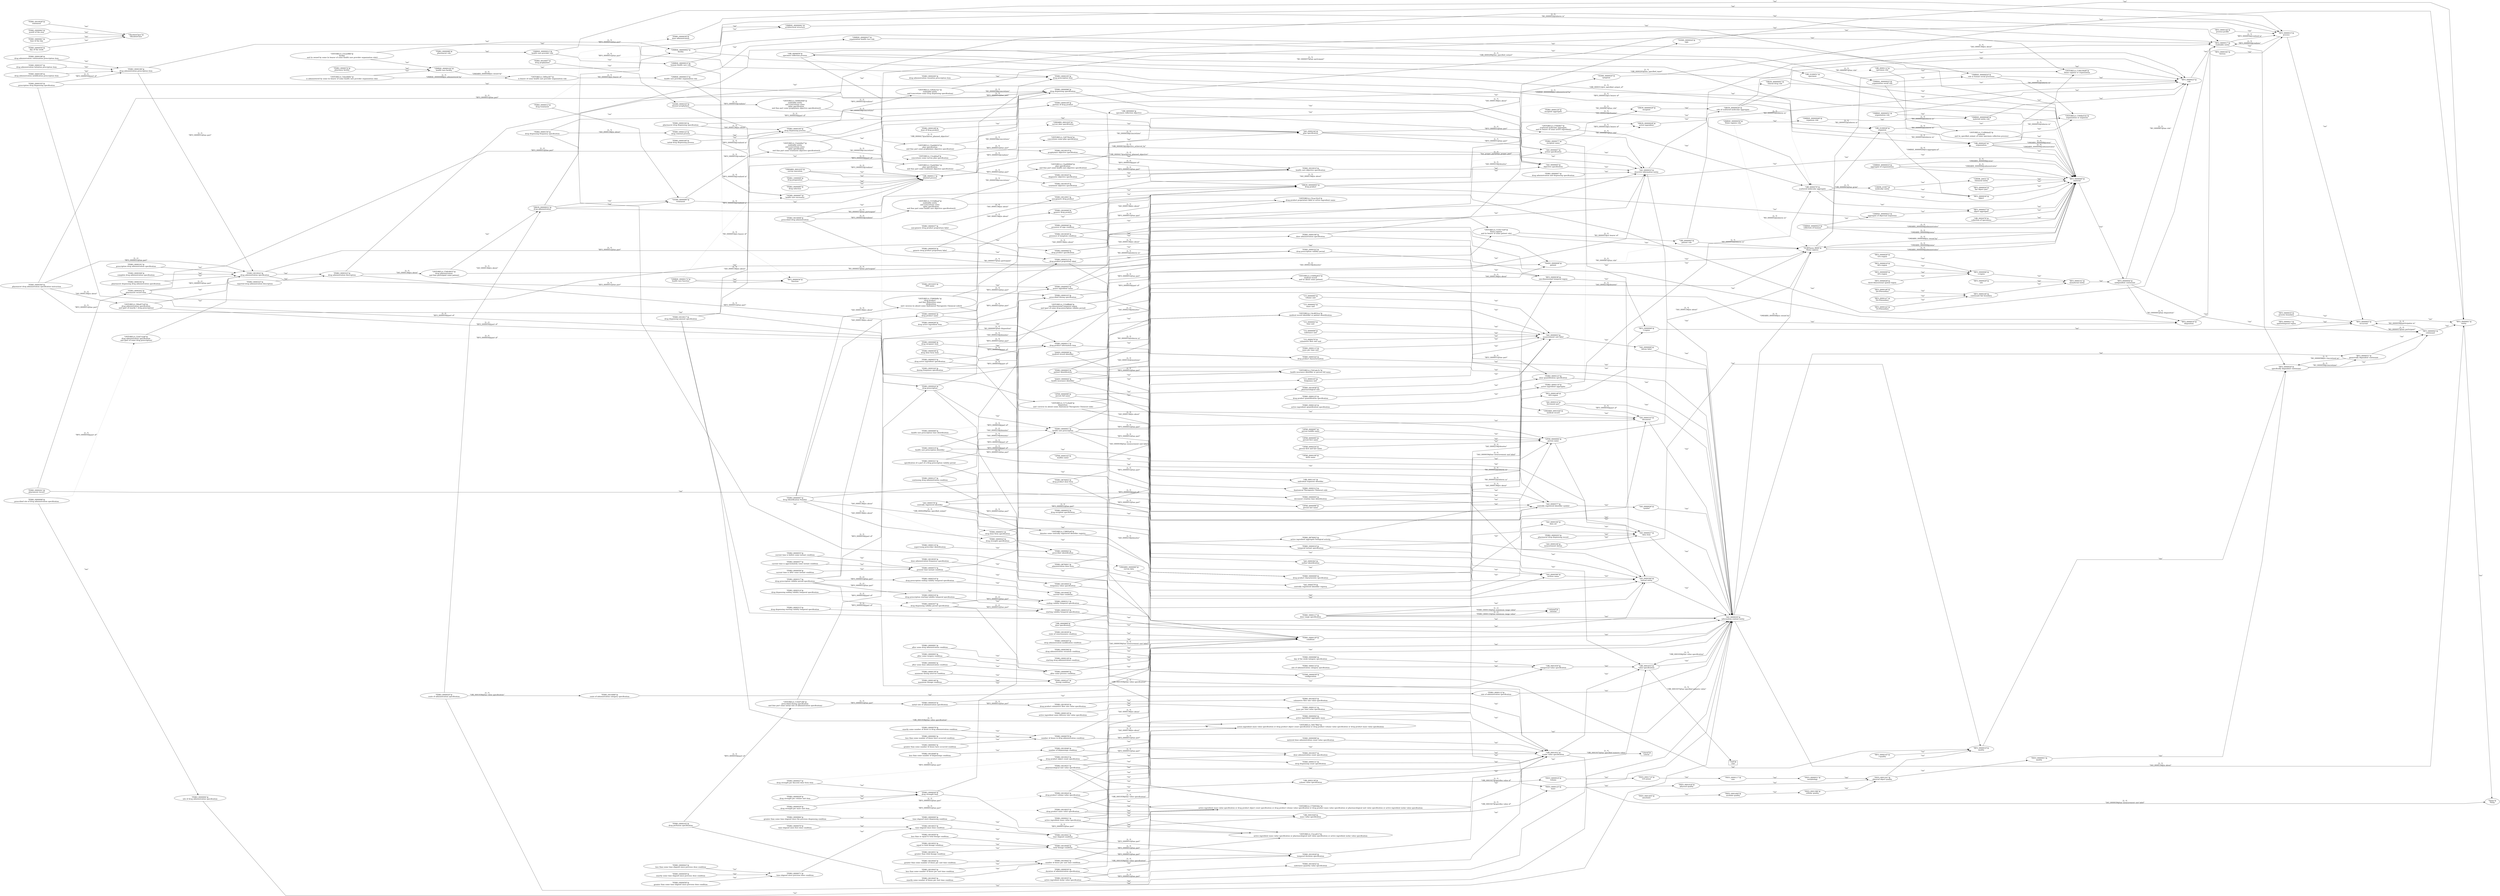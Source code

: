 digraph G {
  splines=polyline;
  rankdir=LR;
  "DRON_00000001" [ label="\"DRON_00000001\"@
clinical drug role" shape="ellipse" ];
  "OPMI_0000098" [ label="\"OPMI_0000098\"@
person full name" shape="ellipse" ];
  "PDRO_0000097" [ label="\"PDRO_0000097\"@
Drug Identification Number" shape="ellipse" ];
  "PDRO_0000096" [ label="\"PDRO_0000096\"@
drug dispensing specification" shape="ellipse" ];
  "OPMI_0000096" [ label="\"OPMI_0000096\"@
person last name" shape="ellipse" ];
  "PDRO_0000099" [ label="\"PDRO_0000099\"@
metered dose administration count value specification" shape="ellipse" ];
  "OPMI_0000097" [ label="\"OPMI_0000097\"@
person middle name" shape="ellipse" ];
  "OPMI_0000094" [ label="\"OPMI_0000094\"@
person name" shape="ellipse" ];
  "OBI_0001141" [ label="\"OBI_0001141\"@
individual organism identifier" shape="ellipse" ];
  "OPMI_0000095" [ label="\"OPMI_0000095\"@
person first name" shape="ellipse" ];
  "DRON_00000005" [ label="\"DRON_00000005\"@
drug product" shape="ellipse" ];
  "OMIABIS_0001025" [ label="\"OMIABIS_0001025\"@
survey plan specification" shape="ellipse" ];
  "OMIABIS_0001026" [ label="\"OMIABIS_0001026\"@
medical record" shape="ellipse" ];
  "PDRO_0000088" [ label="\"PDRO_0000088\"@
pharmacist role" shape="ellipse" ];
  "IAO_0000007" [ label="\"IAO_0000007\"@
action specification" shape="ellipse" ];
  "IAO_0000009" [ label="\"IAO_0000009\"@
datum label" shape="ellipse" ];
  "IAO_0000003" [ label="\"IAO_0000003\"@
measurement unit label" shape="ellipse" ];
  "IAO_0000005" [ label="\"IAO_0000005\"@
objective specification" shape="ellipse" ];
  "PDRO_0000091" [ label="\"PDRO_0000091\"@
after some drug administration condition" shape="ellipse" ];
  "PDRO_0000090" [ label="\"PDRO_0000090\"@
after some process condition" shape="ellipse" ];
  "PDRO_0000093" [ label="\"PDRO_0000093\"@
after some surgery condition" shape="ellipse" ];
  "PDRO_0000092" [ label="\"PDRO_0000092\"@
after some dose administration condition" shape="ellipse" ];
  "PDRO_0000094" [ label="\"PDRO_0000094\"@
site of drug administration specification" shape="ellipse" ];
  "CHEBI_23367" [ label="\"CHEBI_23367\"@
molecular entity" shape="ellipse" ];
  "OMRSE_00000102" [ label="\"OMRSE_00000102\"@
health care facility" shape="ellipse" ];
  "NCBITaxon_9606" [ label="\"NCBITaxon_9606\"@
Homo sapiens" shape="ellipse" ];
  "OBI_0002139" [ label="\"OBI_0002139\"@
volume value specification" shape="ellipse" ];
  "PDRO_0000196" [ label="\"PDRO_0000196\"@
drug administration prescription item" shape="ellipse" ];
  "PDRO_0000074" [ label="\"PDRO_0000074\"@
pharmacy facility" shape="ellipse" ];
  "PDRO_0000195" [ label="\"PDRO_0000195\"@
drug prescription item" shape="ellipse" ];
  "PDRO_0000077" [ label="\"PDRO_0000077\"@
excipient name" shape="ellipse" ];
  "PDRO_0000198" [ label="\"PDRO_0000198\"@
drug administration continuation prescription item" shape="ellipse" ];
  "PDRO_0000197" [ label="\"PDRO_0000197\"@
drug administration initiation precription item" shape="ellipse" ];
  "PDRO_0000079" [ label="\"PDRO_0000079\"@
exactly some number of doses in drug administration condition" shape="ellipse" ];
  "DRON_00000029" [ label="\"DRON_00000029\"@
excipient" shape="ellipse" ];
  "PATO_0001710" [ label="\"PATO_0001710\"@
3-D extent" shape="ellipse" ];
  "PDRO_0000078" [ label="\"PDRO_0000078\"@
number of doses in drug administration condition" shape="ellipse" ];
  "PDRO_0000199" [ label="\"PDRO_0000199\"@
drug administration modification prescription item" shape="ellipse" ];
  "DRON_00000028" [ label="\"DRON_00000028\"@
active ingredient" shape="ellipse" ];
  "PDRO_0000080" [ label="\"PDRO_0000080\"@
drug selection" shape="ellipse" ];
  "PDRO_0000082" [ label="\"PDRO_0000082\"@
less than some number of doses have occurred condition" shape="ellipse" ];
  "PDRO_0000084" [ label="\"PDRO_0000084\"@
greater than some time elapsed since the previous dispensing condition" shape="ellipse" ];
  "PDRO_0000083" [ label="\"PDRO_0000083\"@
greater than some number of doses have occurred condition" shape="ellipse" ];
  "IAO_0000590" [ label="\"IAO_0000590\"@
written name" shape="ellipse" ];
  "PDRO_0000066" [ label="\"PDRO_0000066\"@
day of the week category specification" shape="ellipse" ];
  "PDRO_0000068" [ label="\"PDRO_0000068\"@
drug excipient item" shape="ellipse" ];
  "IAO_0000109" [ label="\"IAO_0000109\"@
measurement datum" shape="ellipse" ];
  "UO_0000105" [ label="\"UO_0000105\"@
frequency unit" shape="ellipse" ];
  "IAO_0000104" [ label="\"IAO_0000104\"@
plan specification" shape="ellipse" ];
  "PDRO_0000190" [ label="\"PDRO_0000190\"@
dose administration specification" shape="ellipse" ];
  "HADO_0000004" [ label="\"HADO_0000004\"@
health insurance identifier" shape="ellipse" ];
  "PDRO_0000071" [ label="\"PDRO_0000071\"@
time elapsed since previous dose condition" shape="ellipse" ];
  "PDRO_0000192" [ label="\"PDRO_0000192\"@
pharmacist dispensing drug administration specification" shape="ellipse" ];
  "HADO_0000006" [ label="\"HADO_0000006\"@
medical record identifier" shape="ellipse" ];
  "PDRO_0000070" [ label="\"PDRO_0000070\"@
time elapsed since first dose condition" shape="ellipse" ];
  "PDRO_0000191" [ label="\"PDRO_0000191\"@
prescription drug administration specification" shape="ellipse" ];
  "IAO_0000100" [ label="\"IAO_0000100\"@
data set" shape="ellipse" ];
  "PDRO_0000194" [ label="\"PDRO_0000194\"@
pharmacist drug dispensing specification" shape="ellipse" ];
  "HADO_0000008" [ label="\"HADO_0000008\"@
patient" shape="ellipse" ];
  "PDRO_0000072" [ label="\"PDRO_0000072\"@
present time instant condition" shape="ellipse" ];
  "PDRO_0000193" [ label="\"PDRO_0000193\"@
prescription drug dispensing specification" shape="ellipse" ];
  "CHEBI_24431" [ label="\"CHEBI_24431\"@
chemical entity" shape="ellipse" ];
  "Thing" [ label="\"Thing\"@
Thing" shape="ellipse" ];
  "OBI_0000011" [ label="\"OBI_0000011\"@
planned process" shape="ellipse" ];
  "PDRO_0010010" [ label="\"PDRO_0010010\"@
health care objective specification" shape="ellipse" ];
  "OMRSE_00000012" [ label="\"OMRSE_00000012\"@
health care provider role" shape="ellipse" ];
  "OMRSE_00000010" [ label="\"OMRSE_00000010\"@
human health care role" shape="ellipse" ];
  "PDRO_0010019" [ label="\"PDRO_0010019\"@
prophylaxis objective specification" shape="ellipse" ];
  "OMRSE_00000015" [ label="\"OMRSE_00000015\"@
health care provider organization role" shape="ellipse" ];
  "PDRO_0010018" [ label="\"PDRO_0010018\"@
treatment objective specification" shape="ellipse" ];
  "PDRO_0010017" [ label="\"PDRO_0010017\"@
drug dispensing amount specification" shape="ellipse" ];
  "PDRO_0000325" [ label="\"PDRO_0000325\"@
reported drug administration description" shape="ellipse" ];
  "PDRO_0000203" [ label="\"PDRO_0000203\"@
pharmacist drug dispensing record" shape="ellipse" ];
  "PDRO_0000324" [ label="\"PDRO_0000324\"@
drug product characterization" shape="ellipse" ];
  "DRON_00000031" [ label="\"DRON_00000031\"@
drug administration" shape="ellipse" ];
  "OGMS_0000097" [ label="\"OGMS_0000097\"@
health care encounter" shape="ellipse" ];
  "DRON_00000030" [ label="\"DRON_00000030\"@
role of scattered molecular aggregate" shape="ellipse" ];
  "BFO_0000038" [ label="\"BFO_0000038\"@
one-dimensional temporal region" shape="ellipse" ];
  "PDRO_0000200" [ label="\"PDRO_0000200\"@
drug administration cessation prescription item" shape="ellipse" ];
  "PDRO_0000321" [ label="\"PDRO_0000321\"@
specification of a part of a drug prescription validity period" shape="ellipse" ];
  "UO_0000002" [ label="\"UO_0000002\"@
mass unit" shape="ellipse" ];
  "PDRO_0000320" [ label="\"PDRO_0000320\"@
dosing frequency specification" shape="ellipse" ];
  "UO_0000003" [ label="\"UO_0000003\"@
time unit" shape="ellipse" ];
  "PDRO_0000202" [ label="\"PDRO_0000202\"@
pharmacist record item" shape="ellipse" ];
  "PDRO_0000323" [ label="\"PDRO_0000323\"@
drug administration description" shape="ellipse" ];
  "OGMS_0000090" [ label="\"OGMS_0000090\"@
treatment" shape="ellipse" ];
  "PDRO_0000201" [ label="\"PDRO_0000201\"@
pharmacist record" shape="ellipse" ];
  "PDRO_0000322" [ label="\"PDRO_0000322\"@
drug prescription validity period" shape="ellipse" ];
  "UO_0000006" [ label="\"UO_0000006\"@
substance unit" shape="ellipse" ];
  "OPMI_0000324" [ label="\"OPMI_0000324\"@
person first and last name" shape="ellipse" ];
  "BFO_0000040" [ label="\"BFO_0000040\"@
material" shape="ellipse" ];
  "OMRSE_00000022" [ label="\"OMRSE_00000022\"@
aggregate of objectual organisms" shape="ellipse" ];
  "OMRSE_00000023" [ label="\"OMRSE_00000023\"@
collection of humans" shape="ellipse" ];
  "PDRO_0010008" [ label="\"PDRO_0010008\"@
prescribed drug administration" shape="ellipse" ];
  "PDRO_0010007" [ label="\"PDRO_0010007\"@
drug prophylaxis" shape="ellipse" ];
  "OMRSE_00000027" [ label="\"OMRSE_00000027\"@
organization health care role" shape="ellipse" ];
  "OMRSE_00000024" [ label="\"OMRSE_00000024\"@
role in human social processes" shape="ellipse" ];
  "OMRSE_00000025" [ label="\"OMRSE_00000025\"@
organization social role" shape="ellipse" ];
  "PDRO_0010004" [ label="\"PDRO_0010004\"@
frequency value specification" shape="ellipse" ];
  "PDRO_0000314" [ label="\"PDRO_0000314\"@
drug dispensing ending validity temporal specification" shape="ellipse" ];
  "PDRO_0000313" [ label="\"PDRO_0000313\"@
Anatomical Therapeutic Chemical code" shape="ellipse" ];
  "PDRO_0000316" [ label="\"PDRO_0000316\"@
drug prescription ending validity temporal specification" shape="ellipse" ];
  "PDRO_0000315" [ label="\"PDRO_0000315\"@
drug dispensing starting validity temporal specification" shape="ellipse" ];
  "PDRO_0000318" [ label="\"PDRO_0000318\"@
drug prescription starting validity temporal specification" shape="ellipse" ];
  "PDRO_0000317" [ label="\"PDRO_0000317\"@
drug prescription validity period specification" shape="ellipse" ];
  "PDRO_9876003" [ label="\"PDRO_9876003\"@
active ingredient aggregate biological activity" shape="ellipse" ];
  "PDRO_0000319" [ label="\"PDRO_0000319\"@
health care prescription identifier" shape="ellipse" ];
  "PDRO_9876002" [ label="\"PDRO_9876002\"@
drug product dose form" shape="ellipse" ];
  "PDRO_9876001" [ label="\"PDRO_9876001\"@
administration dose form" shape="ellipse" ];
  "PDRO_0000310" [ label="\"PDRO_0000310\"@
starting validity temporal specification" shape="ellipse" ];
  "PDRO_0000312" [ label="\"PDRO_0000312\"@
drug product proprietary label" shape="ellipse" ];
  "PDRO_0020006" [ label="\"PDRO_0020006\"@
generic drug product" shape="ellipse" ];
  "PDRO_0000311" [ label="\"PDRO_0000311\"@
ending validity temporal specification" shape="ellipse" ];
  "IAO_0000033" [ label="\"IAO_0000033\"@
directive information entity" shape="ellipse" ];
  "IAO_0000030" [ label="\"IAO_0000030\"@
information content entity" shape="ellipse" ];
  "OBI_0001929" [ label="\"OBI_0001929\"@
mass value specification" shape="ellipse" ];
  "PDRO_0000305" [ label="\"PDRO_0000305\"@
drug administration modification condition" shape="ellipse" ];
  "PDRO_0000304" [ label="\"PDRO_0000304\"@
pharmacist drug administration specification instruction" shape="ellipse" ];
  "PDRO_0000307" [ label="\"PDRO_0000307\"@
drug dispensing validity period specification" shape="ellipse" ];
  "OBI_0001930" [ label="\"OBI_0001930\"@
categorical value specification" shape="ellipse" ];
  "PDRO_0000306" [ label="\"PDRO_0000306\"@
drug administration cessation condition" shape="ellipse" ];
  "OBI_0001931" [ label="\"OBI_0001931\"@
scalar value specification" shape="ellipse" ];
  "PDRO_0000308" [ label="\"PDRO_0000308\"@
complete drug administration specification" shape="ellipse" ];
  "PATO_0001405" [ label="\"PATO_0001405\"@
anucleate" shape="ellipse" ];
  "PATO_0001404" [ label="\"PATO_0001404\"@
nucleate quality" shape="ellipse" ];
  "ObsoleteClass" [ label="\"ObsoleteClass\"@
ObsoleteClass" shape="ellipse" ];
  "BFO_0000182" [ label="\"BFO_0000182\"@
history" shape="ellipse" ];
  "IAO_0000027" [ label="\"IAO_0000027\"@
data item" shape="ellipse" ];
  "IAO_0000028" [ label="\"IAO_0000028\"@
symbol" shape="ellipse" ];
  "OBI_0000969" [ label="\"OBI_0000969\"@
dose specification" shape="ellipse" ];
  "OMIABIS_0001035" [ label="\"OMIABIS_0001035\"@
survey execution" shape="ellipse" ];
  "OBI_0100026" [ label="\"OBI_0100026\"@
organism" shape="ellipse" ];
  "OBI_0001933" [ label="\"OBI_0001933\"@
value specification" shape="ellipse" ];
  "PDRO_0033203" [ label="\"PDRO_0033203\"@
INN name" shape="ellipse" ];
  "OMIABIS_0000060" [ label="\"OMIABIS_0000060\"@
survey data" shape="ellipse" ];
  "PDRO_0000019" [ label="\"PDRO_0000019\"@
temporal instant specification" shape="ellipse" ];
  "PDRO_0000139" [ label="\"PDRO_0000139\"@
minimum dosing interval condition" shape="ellipse" ];
  "UO_0000270" [ label="\"UO_0000270\"@
volumetric flow rate unit" shape="ellipse" ];
  "BFO_0000006" [ label="\"BFO_0000006\"@
s-region" shape="ellipse" ];
  "BFO_0000003" [ label="\"BFO_0000003\"@
occurrent" shape="ellipse" ];
  "PDRO_0000011" [ label="\"PDRO_0000011\"@
drug product information item" shape="ellipse" ];
  "BFO_0000004" [ label="\"BFO_0000004\"@
independent continuant" shape="ellipse" ];
  "OBI_0000576" [ label="\"OBI_0000576\"@
scattered molecular aggregate" shape="ellipse" ];
  "BFO_0000009" [ label="\"BFO_0000009\"@
2d-s-region" shape="ellipse" ];
  "PATO_0000125" [ label="\"PATO_0000125\"@
mass" shape="ellipse" ];
  "OBI_0002076" [ label="\"OBI_0002076\"@
collection of specimens" shape="ellipse" ];
  "PDRO_0000012" [ label="\"PDRO_0000012\"@
drug treatment" shape="ellipse" ];
  "BFO_0000008" [ label="\"BFO_0000008\"@
t-region" shape="ellipse" ];
  "OMRSE_00000051" [ label="\"OMRSE_00000051\"@
organization role" shape="ellipse" ];
  "OMRSE_00000172" [ label="\"OMRSE_00000172\"@
health care function" shape="ellipse" ];
  "PDRO_0010053" [ label="\"PDRO_0010053\"@
time elapsed since dose condition" shape="ellipse" ];
  "PDRO_0010052" [ label="\"PDRO_0010052\"@
equal to total dosage condition" shape="ellipse" ];
  "BFO_0000011" [ label="\"BFO_0000011\"@
spatiotemporal region" shape="ellipse" ];
  "OMRSE_00000050" [ label="\"OMRSE_00000050\"@
Homo sapiens role" shape="ellipse" ];
  "PDRO_0010051" [ label="\"PDRO_0010051\"@
greater than total dosage condition" shape="ellipse" ];
  "OBI_0100051" [ label="\"OBI_0100051\"@
specimen" shape="ellipse" ];
  "PDRO_0000006" [ label="\"PDRO_0000006\"@
health care prescription time identification" shape="ellipse" ];
  "PDRO_0000127" [ label="\"PDRO_0000127\"@
continuing drug administration condition" shape="ellipse" ];
  "PDRO_0000005" [ label="\"PDRO_0000005\"@
document creation time identification" shape="ellipse" ];
  "PDRO_0000126" [ label="\"PDRO_0000126\"@
active ingredient mass delivery rate value specification" shape="ellipse" ];
  "PDRO_0000008" [ label="\"PDRO_0000008\"@
prescribed site of drug administration specification" shape="ellipse" ];
  "PDRO_0000129" [ label="\"PDRO_0000129\"@
condition" shape="ellipse" ];
  "PDRO_0000007" [ label="\"PDRO_0000007\"@
drug administration and dispensing specification" shape="ellipse" ];
  "PDRO_0000128" [ label="\"PDRO_0000128\"@
starting drug administration condition" shape="ellipse" ];
  "PDRO_0000009" [ label="\"PDRO_0000009\"@
drug product characteristic specification" shape="ellipse" ];
  "PDRO_0010050" [ label="\"PDRO_0010050\"@
less than or equal to total dosage condition" shape="ellipse" ];
  "PDRO_0000000" [ label="\"PDRO_0000000\"@
time elapsed since dispensing condition" shape="ellipse" ];
  "PDRO_0000121" [ label="\"PDRO_0000121\"@
mass per time value specification" shape="ellipse" ];
  "PDRO_0000120" [ label="\"PDRO_0000120\"@
excipient aggregate" shape="ellipse" ];
  "PDRO_0000002" [ label="\"PDRO_0000002\"@
prescriber identification" shape="ellipse" ];
  "PDRO_0000123" [ label="\"PDRO_0000123\"@
dose quantification specification" shape="ellipse" ];
  "PDRO_0000001" [ label="\"PDRO_0000001\"@
health care prescription" shape="ellipse" ];
  "PDRO_0000122" [ label="\"PDRO_0000122\"@
drug renewal process" shape="ellipse" ];
  "PDRO_0000004" [ label="\"PDRO_0000004\"@
active ingredient aggregate mass" shape="ellipse" ];
  "PDRO_0000125" [ label="\"PDRO_0000125\"@
drug product quantification specification" shape="ellipse" ];
  "PDRO_0000003" [ label="\"PDRO_0000003\"@
patient identification" shape="ellipse" ];
  "PDRO_0000124" [ label="\"PDRO_0000124\"@
active ingredient quantification specification" shape="ellipse" ];
  "PDRO_0010046" [ label="\"PDRO_0010046\"@
number of dispensings condition" shape="ellipse" ];
  "PDRO_0010045" [ label="\"PDRO_0010045\"@
exactly some number of doses per unit time condition" shape="ellipse" ];
  "PDRO_0010044" [ label="\"PDRO_0010044\"@
greater than some number of doses per unit time condition" shape="ellipse" ];
  "BFO_0000001" [ label="\"BFO_0000001\"@
entity" shape="ellipse" ];
  "OMRSE_00000062" [ label="\"OMRSE_00000062\"@
facility" shape="ellipse" ];
  "PDRO_0010043" [ label="\"PDRO_0010043\"@
less than some number of doses per unit time condition" shape="ellipse" ];
  "BFO_0000002" [ label="\"BFO_0000002\"@
continuant" shape="ellipse" ];
  "PDRO_0010042" [ label="\"PDRO_0010042\"@
number of doses per unit time condition" shape="ellipse" ];
  "PDRO_0010041" [ label="\"PDRO_0010041\"@
time elapsed condition" shape="ellipse" ];
  "OMRSE_00000061" [ label="\"OMRSE_00000061\"@
architectural structure" shape="ellipse" ];
  "PDRO_0010040" [ label="\"PDRO_0010040\"@
current time condition" shape="ellipse" ];
  "PDRO_0010049" [ label="\"PDRO_0010049\"@
total dosage condition" shape="ellipse" ];
  "PDRO_0010048" [ label="\"PDRO_0010048\"@
less than some number of dispensings condition" shape="ellipse" ];
  "PDRO_0000115" [ label="\"PDRO_0000115\"@
mass per time unit" shape="ellipse" ];
  "PDRO_0000117" [ label="\"PDRO_0000117\"@
dose range specification" shape="ellipse" ];
  "PDRO_0000119" [ label="\"PDRO_0000119\"@
active ingredient aggregate" shape="ellipse" ];
  "BFO_0000027" [ label="\"BFO_0000027\"@
object aggregate" shape="ellipse" ];
  "BFO_0000148" [ label="\"BFO_0000148\"@
0d-t-region" shape="ellipse" ];
  "BFO_0000028" [ label="\"BFO_0000028\"@
three-dimensional spatial region" shape="ellipse" ];
  "BFO_0000146" [ label="\"BFO_0000146\"@
2d-cf-boundary" shape="ellipse" ];
  "PDRO_0000110" [ label="\"PDRO_0000110\"@
supervising prescriber identification" shape="ellipse" ];
  "BFO_0000026" [ label="\"BFO_0000026\"@
1d-s-region" shape="ellipse" ];
  "BFO_0000147" [ label="\"BFO_0000147\"@
0d-cf-boundary" shape="ellipse" ];
  "PDRO_0000112" [ label="\"PDRO_0000112\"@
rate of administration specification" shape="ellipse" ];
  "OBI_0000112" [ label="\"OBI_0000112\"@
specimen role" shape="ellipse" ];
  "BFO_0000029" [ label="\"BFO_0000029\"@
site" shape="ellipse" ];
  "PDRO_0000114" [ label="\"PDRO_0000114\"@
site of administration category specification" shape="ellipse" ];
  "BFO_0000030" [ label="\"BFO_0000030\"@
object" shape="ellipse" ];
  "PDRO_0010036" [ label="\"PDRO_0010036\"@
pharmacological unit" shape="ellipse" ];
  "BFO_0000031" [ label="\"BFO_0000031\"@
generically dependent continuant" shape="ellipse" ];
  "PDRO_0010035" [ label="\"PDRO_0010035\"@
active ingredient molar value specification" shape="ellipse" ];
  "PDRO_0010034" [ label="\"PDRO_0010034\"@
drug product volumetric flow rate value specification" shape="ellipse" ];
  "PDRO_0010033" [ label="\"PDRO_0010033\"@
volumetric flow rate value specification" shape="ellipse" ];
  "BFO_0000034" [ label="\"BFO_0000034\"@
function" shape="ellipse" ];
  "PDRO_0010032" [ label="\"PDRO_0010032\"@
substance quantity value specification" shape="ellipse" ];
  "BFO_0000035" [ label="\"BFO_0000035\"@
process boundary" shape="ellipse" ];
  "PDRO_0010031" [ label="\"PDRO_0010031\"@
pharmacological unit value specification" shape="ellipse" ];
  "PDRO_0010030" [ label="\"PDRO_0010030\"@
dose administration frequency specification" shape="ellipse" ];
  "OMRSE_00000033" [ label="\"OMRSE_00000033\"@
aggregate of organizations" shape="ellipse" ];
  "OGMS_0000103" [ label="\"OGMS_0000103\"@
disease prophylaxis" shape="ellipse" ];
  "PDRO_0010039" [ label="\"PDRO_0010039\"@
state of consciousness condition" shape="ellipse" ];
  "PDRO_0010038" [ label="\"PDRO_0010038\"@
presence of symptom condition" shape="ellipse" ];
  "PDRO_0010037" [ label="\"PDRO_0010037\"@
dose administration count specification" shape="ellipse" ];
  "PATO_0000918" [ label="\"PATO_0000918\"@
volume" shape="ellipse" ];
  "PDRO_0000109" [ label="\"PDRO_0000109\"@
portion of drug product" shape="ellipse" ];
  "PDRO_0000108" [ label="\"PDRO_0000108\"@
dose of drug product" shape="ellipse" ];
  "BFO_0000016" [ label="\"BFO_0000016\"@
disposition" shape="ellipse" ];
  "BFO_0000017" [ label="\"BFO_0000017\"@
realizable entity" shape="ellipse" ];
  "BFO_0000015" [ label="\"BFO_0000015\"@
process" shape="ellipse" ];
  "PATO_0000117" [ label="\"PATO_0000117\"@
size" shape="ellipse" ];
  "OBI_0000245" [ label="\"OBI_0000245\"@
organization" shape="ellipse" ];
  "PDRO_0000100" [ label="\"PDRO_0000100\"@
drug dispensing process" shape="ellipse" ];
  "BFO_0000018" [ label="\"BFO_0000018\"@
0d-s-region" shape="ellipse" ];
  "PDRO_0000103" [ label="\"PDRO_0000103\"@
prescribed dosing specification" shape="ellipse" ];
  "BFO_0000019" [ label="\"BFO_0000019\"@
quality" shape="ellipse" ];
  "PDRO_0000102" [ label="\"PDRO_0000102\"@
drug perfusion specification" shape="ellipse" ];
  "BFO_0000140" [ label="\"BFO_0000140\"@
continuant fiat boundary" shape="ellipse" ];
  "PDRO_0010025" [ label="\"PDRO_0010025\"@
drug product mass value specification" shape="ellipse" ];
  "BFO_0000020" [ label="\"BFO_0000020\"@
specifically dependent continuant" shape="ellipse" ];
  "BFO_0000141" [ label="\"BFO_0000141\"@
immaterial entity" shape="ellipse" ];
  "PATO_0000001" [ label="\"PATO_0000001\"@
quality" shape="ellipse" ];
  "PDRO_0010024" [ label="\"PDRO_0010024\"@
drug product volume value specification" shape="ellipse" ];
  "PDRO_0010023" [ label="\"PDRO_0010023\"@
drug product object count specification" shape="ellipse" ];
  "PDRO_0010022" [ label="\"PDRO_0010022\"@
drug administration specification" shape="ellipse" ];
  "BFO_0000023" [ label="\"BFO_0000023\"@
role" shape="ellipse" ];
  "BFO_0000144" [ label="\"BFO_0000144\"@
process-profile" shape="ellipse" ];
  "OPMI_0000102" [ label="\"OPMI_0000102\"@
maiden name" shape="ellipse" ];
  "BFO_0000024" [ label="\"BFO_0000024\"@
fiat object part" shape="ellipse" ];
  "BFO_0000145" [ label="\"BFO_0000145\"@
r-quality" shape="ellipse" ];
  "PDRO_0010020" [ label="\"PDRO_0010020\"@
diagnostic objective specification" shape="ellipse" ];
  "BFO_0000142" [ label="\"BFO_0000142\"@
1d-cf-boundary" shape="ellipse" ];
  "OPMI_0000100" [ label="\"OPMI_0000100\"@
birth name" shape="ellipse" ];
  "OMRSE_00000048" [ label="\"OMRSE_00000048\"@
material entity role" shape="ellipse" ];
  "PDRO_0010029" [ label="\"PDRO_0010029\"@
temporal duration specification" shape="ellipse" ];
  "OMRSE_00000049" [ label="\"OMRSE_00000049\"@
organism role" shape="ellipse" ];
  "PDRO_0010028" [ label="\"PDRO_0010028\"@
statement" shape="ellipse" ];
  "OBI_0000093" [ label="\"OBI_0000093\"@
patient role" shape="ellipse" ];
  "PDRO_0000053" [ label="\"PDRO_0000053\"@
drug active ingredient specification" shape="ellipse" ];
  "PDRO_0000052" [ label="\"PDRO_0000052\"@
drug excipient specification" shape="ellipse" ];
  "PATO_0001018" [ label="\"PATO_0001018\"@
physical quality" shape="ellipse" ];
  "PDRO_0000055" [ label="\"PDRO_0000055\"@
current time is before some instant condition" shape="ellipse" ];
  "PDRO_0000054" [ label="\"PDRO_0000054\"@
generic drug product proprietary label" shape="ellipse" ];
  "IAO_0000579" [ label="\"IAO_0000579\"@
centrally registered identifier registry" shape="ellipse" ];
  "PDRO_0000057" [ label="\"PDRO_0000057\"@
current time is approximately some instant condition" shape="ellipse" ];
  "PDRO_0000056" [ label="\"PDRO_0000056\"@
current time is after some instant condition" shape="ellipse" ];
  "PDRO_0000059" [ label="\"PDRO_0000059\"@
exactly some time elapsed since previous dose condition" shape="ellipse" ];
  "PDRO_0000058" [ label="\"PDRO_0000058\"@
greater than some time elapsed since previous dose condition" shape="ellipse" ];
  "IAO_0000577" [ label="\"IAO_0000577\"@
centrally registered identifier symbol" shape="ellipse" ];
  "IAO_0000578" [ label="\"IAO_0000578\"@
centrally registered identifier" shape="ellipse" ];
  "PATO_0000051" [ label="\"PATO_0000051\"@
morphology" shape="ellipse" ];
  "PDRO_0000060" [ label="\"PDRO_0000060\"@
drug product specification" shape="ellipse" ];
  "OBI_0000659" [ label="\"OBI_0000659\"@
specimen collection process" shape="ellipse" ];
  "PDRO_0000062" [ label="\"PDRO_0000062\"@
month of the year" shape="ellipse" ];
  "PDRO_0000061" [ label="\"PDRO_0000061\"@
time of the day" shape="ellipse" ];
  "PDRO_0000044" [ label="\"PDRO_0000044\"@
drug product name" shape="ellipse" ];
  "PDRO_0000043" [ label="\"PDRO_0000043\"@
less than some time elapsed since previous dose condition" shape="ellipse" ];
  "PATO_0001396" [ label="\"PATO_0001396\"@
cellular quality" shape="ellipse" ];
  "PDRO_0000051" [ label="\"PDRO_0000051\"@
drug dose form specification" shape="ellipse" ];
  "PDRO_0000050" [ label="\"PDRO_0000050\"@
day of the week" shape="ellipse" ];
  "PDRO_0000039" [ label="\"PDRO_0000039\"@
dose administration" shape="ellipse" ];
  "PDRO_0000038" [ label="\"PDRO_0000038\"@
drug dose form item" shape="ellipse" ];
  "PDRO_1000009" [ label="\"PDRO_1000009\"@
drug preparation" shape="ellipse" ];
  "OGMS_0000020" [ label="\"OGMS_0000020\"@
symptom" shape="ellipse" ];
  "PDRO_0000030" [ label="\"PDRO_0000030\"@
duration of administration specification" shape="ellipse" ];
  "PDRO_0000151" [ label="\"PDRO_0000151\"@
drug dispensing count specification" shape="ellipse" ];
  "UO_0000095" [ label="\"UO_0000095\"@
volume unit" shape="ellipse" ];
  "PDRO_0010080" [ label="\"PDRO_0010080\"@
route of administration category specification" shape="ellipse" ];
  "PDRO_0000034" [ label="\"PDRO_0000034\"@
initial rate of administration specification" shape="ellipse" ];
  "PDRO_0000037" [ label="\"PDRO_0000037\"@
non-generic drug product proprietary label" shape="ellipse" ];
  "PDRO_0000036" [ label="\"PDRO_0000036\"@
drug active ingredient item" shape="ellipse" ];
  "PATO_0001241" [ label="\"PATO_0001241\"@
physical object quality" shape="ellipse" ];
  "IAO_0000314" [ label="\"IAO_0000314\"@
document part" shape="ellipse" ];
  "PDRO_0000040" [ label="\"PDRO_0000040\"@
presence of sign condition" shape="ellipse" ];
  "IAO_0000310" [ label="\"IAO_0000310\"@
document" shape="ellipse" ];
  "PDRO_0000160" [ label="\"PDRO_0000160\"@
initial drug dispensing process" shape="ellipse" ];
  "OGMS_0000024" [ label="\"OGMS_0000024\"@
sign" shape="ellipse" ];
  "PDRO_0000028" [ label="\"PDRO_0000028\"@
drug strength per volume unit item" shape="ellipse" ];
  "PDRO_0000027" [ label="\"PDRO_0000027\"@
drug strength per discrete dose form item" shape="ellipse" ];
  "PDRO_0000029" [ label="\"PDRO_0000029\"@
drug strength per mass unit item" shape="ellipse" ];
  "PDRO_0000020" [ label="\"PDRO_0000020\"@
route of administration specification" shape="ellipse" ];
  "PDRO_0040002" [ label="\"PDRO_0040002\"@
active ingredient name" shape="ellipse" ];
  "PDRO_0000022" [ label="\"PDRO_0000022\"@
drug strength specification" shape="ellipse" ];
  "PDRO_0000021" [ label="\"PDRO_0000021\"@
active ingredient mass value specification" shape="ellipse" ];
  "PDRO_0000024" [ label="\"PDRO_0000024\"@
drug prescription" shape="ellipse" ];
  "OBI_0000684" [ label="\"OBI_0000684\"@
specimen collection objective" shape="ellipse" ];
  "PDRO_0000026" [ label="\"PDRO_0000026\"@
drug strength item" shape="ellipse" ];
  "PDRO_0000147" [ label="\"PDRO_0000147\"@
dosing condition" shape="ellipse" ];
  "PDRO_0000146" [ label="\"PDRO_0000146\"@
maximum dosage condition" shape="ellipse" ];
  "IAO_0000300" [ label="\"IAO_0000300\"@
textual entity" shape="ellipse" ];
  "IAO_0000302" [ label="\"IAO_0000302\"@
author identification" shape="ellipse" ];
  "PDRO_0000150" [ label="\"PDRO_0000150\"@
drug dispensing frequency specification" shape="ellipse" ];
  "PDRO_0012001" [ label="\"PDRO_0012001\"@
non-generic drug product" shape="ellipse" ];
  "OGMS_0000039" [ label="\"OGMS_0000039\"@
configuration" shape="ellipse" ];
  "ONTORELA_C750054bc" [ label="\"ONTORELA_C750054bc\"@
active ingredient mass value specification or drug product object count specification or drug product volume value specification or drug product mass value specification or pharmacological unit value specification or active ingredient molar value specification" shape="ellipse" ];
  "ONTORELA_C33dffb9d" [ label="\"ONTORELA_C33dffb9d\"@
one-dimensional temporal region
 and (part of some drug prescription validity period)" shape="ellipse" ];
  "ONTORELA_C29e4c3a1" [ label="\"ONTORELA_C29e4c3a1\"@
realizable entity
 and (concretizes some drug dispensing specification)" shape="ellipse" ];
  "ONTORELA_C316c7ee9" [ label="\"ONTORELA_C316c7ee9\"@
Homo sapiens
 and (is bearer of some patient role)" shape="ellipse" ];
  "ONTORELA_C5cee9ffd" [ label="\"ONTORELA_C5cee9ffd\"@
facility
 and (is owned by some (is bearer of some health care provider organization role))" shape="ellipse" ];
  "ONTORELA_C6f0acf47" [ label="\"ONTORELA_C6f0acf47\"@
is bearer of some health care provider organization role" shape="ellipse" ];
  "ONTORELA_C44a080fc" [ label="\"ONTORELA_C44a080fc\"@
is administered by some (is bearer of some health care provider organization role)" shape="ellipse" ];
  "ONTORELA_C310d8aaf" [ label="\"ONTORELA_C310d8aaf\"@
realizable entity
 and (concretizes some 
    (plan specification
     and (has part some health care objective specification)))" shape="ellipse" ];
  "ONTORELA_C3ad998b9" [ label="\"ONTORELA_C3ad998b9\"@
plan specification
 and (has part some health care objective specification)" shape="ellipse" ];
  "ONTORELA_C3eb44fa7" [ label="\"ONTORELA_C3eb44fa7\"@
realizable entity
 and (concretizes some 
    (plan specification
     and (has part some treatment objective specification)))" shape="ellipse" ];
  "ONTORELA_C3add3bb1" [ label="\"ONTORELA_C3add3bb1\"@
plan specification
 and (has part some treatment objective specification)" shape="ellipse" ];
  "ONTORELA_C3f6f3e4f" [ label="\"ONTORELA_C3f6f3e4f\"@
denotes some centrally registered identifier registry" shape="ellipse" ];
  "ONTORELA_C4c4852ca" [ label="\"ONTORELA_C4c4852ca\"@
medical record identifier or patient identification" shape="ellipse" ];
  "ONTORELA_C192f7c9b" [ label="\"ONTORELA_C192f7c9b\"@
prescribed dosing specification
 and (has part some initial rate of administration specification)" shape="ellipse" ];
  "ONTORELA_C6f17ffd2" [ label="\"ONTORELA_C6f17ffd2\"@
active ingredient mass value specification or drug product object count specification or drug product volume value specification or drug product mass value specification" shape="ellipse" ];
  "ONTORELA_C5d1abc5c" [ label="\"ONTORELA_C5d1abc5c\"@
health insurance identifier or person full name" shape="ellipse" ];
  "ONTORELA_C1d96dad2" [ label="\"ONTORELA_C1d96dad2\"@
material
 and (is_specified_output_of some specimen collection process)" shape="ellipse" ];
  "ONTORELA_C39dbd10a" [ label="\"ONTORELA_C39dbd10a\"@
organization or organism" shape="ellipse" ];
  "ONTORELA_C3cca813" [ label="\"ONTORELA_C3cca813\"@
active ingredient mass value specification or pharmacological unit value specification or active ingredient molar value specification" shape="ellipse" ];
  "ONTORELA_C5cac32c4" [ label="\"ONTORELA_C5cac32c4\"@
drug product proprietary label or active ingredient name" shape="ellipse" ];
  "ONTORELA_C40692846" [ label="\"ONTORELA_C40692846\"@
realizable entity
 and (concretizes some 
    (plan specification
     and (has part some prophylaxis objective specification)))" shape="ellipse" ];
  "ONTORELA_C3addb010" [ label="\"ONTORELA_C3addb010\"@
plan specification
 and (has part some prophylaxis objective specification)" shape="ellipse" ];
  "ONTORELA_C18b194d6" [ label="\"ONTORELA_C18b194d6\"@
Homo sapiens or organization" shape="ellipse" ];
  "ONTORELA_C5406a853" [ label="\"ONTORELA_C5406a853\"@
medical record
 and (is about some patient)" shape="ellipse" ];
  "ONTORELA_C6be873c8" [ label="\"ONTORELA_C6be873c8\"@
drug administration specification
 and (part of exactly 1 drug prescription)" shape="ellipse" ];
  "ONTORELA_C54fc9933" [ label="\"ONTORELA_C54fc9933\"@
drug administration
 and (has participant some patient)" shape="ellipse" ];
  "ONTORELA_C5960bf6c" [ label="\"ONTORELA_C5960bf6c\"@
drug product
 and (has disposition some 
    (disposition
     and ( inverse (is about) some Anatomical Therapeutic Chemical code)))" shape="ellipse" ];
  "ONTORELA_C17cc6afd" [ label="\"ONTORELA_C17cc6afd\"@
disposition
 and ( inverse (is about) some Anatomical Therapeutic Chemical code)" shape="ellipse" ];
  "ONTORELA_C2875fe2d" [ label="\"ONTORELA_C2875fe2d\"@
concretizes some plan specification" shape="ellipse" ];
  "ONTORELA_C764bfb7" [ label="\"ONTORELA_C764bfb7\"@
scattered molecular aggregate
 and (is bearer of some active ingredient)" shape="ellipse" ];
  "ONTORELA_C3cabfeaf" [ label="\"ONTORELA_C3cabfeaf\"@
concretizes some survey plan specification" shape="ellipse" ];
  "ONTORELA_C2eb7caa8" [ label="\"ONTORELA_C2eb7caa8\"@
drug administration specification
 and (part of some drug prescription)" shape="ellipse" ];
  "real" [ label="\"real\"@
real" shape="box" ];
  "rational" [ label="\"rational\"@
rational" shape="box" ];
  "Literal" [ label="\"Literal\"@
Literal" shape="box" ];
  "OBI_0000684" -> "IAO_0000005" [ label="\"isa\"" style="solid" ];
  "PATO_0001396" -> "PATO_0001241" [ label="\"isa\"" style="solid" ];
  "PDRO_0010046" -> "PDRO_0000129" [ label="\"isa\"" style="solid" ];
  "DRON_00000028" -> "DRON_00000030" [ label="\"isa\"" style="solid" ];
  "PDRO_0000190" -> "IAO_0000007" [ label="\"isa\"" style="solid" ];
  "PDRO_0000112" -> "IAO_0000030" [ label="\"isa\"" style="solid" ];
  "IAO_0000009" -> "IAO_0000030" [ label="\"isa\"" style="solid" ];
  "BFO_0000145" -> "BFO_0000019" [ label="\"isa\"" style="solid" ];
  "UO_0000270" -> "IAO_0000003" [ label="\"isa\"" style="solid" ];
  "PDRO_0000305" -> "PDRO_0000129" [ label="\"isa\"" style="solid" ];
  "OBI_0000969" -> "IAO_0000033" [ label="\"isa\"" style="solid" ];
  "IAO_0000100" -> "IAO_0000027" [ label="\"isa\"" style="solid" ];
  "PDRO_0000201" -> "IAO_0000310" [ label="\"isa\"" style="solid" ];
  "OMRSE_00000033" -> "BFO_0000040" [ label="\"isa\"" style="solid" ];
  "PATO_0001405" -> "PATO_0001404" [ label="\"isa\"" style="solid" ];
  "PDRO_0010028" -> "ObsoleteClass" [ label="\"isa\"" style="solid" ];
  "PDRO_0010049" -> "PDRO_0000129" [ label="\"isa\"" style="solid" ];
  "OBI_0000576" -> "BFO_0000040" [ label="\"isa\"" style="solid" ];
  "PDRO_0000324" -> "IAO_0000030" [ label="\"isa\"" style="solid" ];
  "PATO_0000918" -> "PATO_0001710" [ label="\"isa\"" style="solid" ];
  "OMIABIS_0001025" -> "IAO_0000104" [ label="\"isa\"" style="solid" ];
  "OPMI_0000100" -> "OPMI_0000094" [ label="\"isa\"" style="solid" ];
  "PDRO_0000097" -> "IAO_0000577" [ label="\"isa\"" style="solid" ];
  "OMIABIS_0000060" -> "IAO_0000027" [ label="\"isa\"" style="solid" ];
  "BFO_0000008" -> "BFO_0000003" [ label="\"isa\"" style="solid" ];
  "PDRO_0000122" -> "PDRO_0000100" [ label="\"isa\"" style="solid" ];
  "OMRSE_00000015" -> "OMRSE_00000027" [ label="\"isa\"" style="solid" ];
  "PDRO_0010032" -> "OBI_0001931" [ label="\"isa\"" style="solid" ];
  "PDRO_0010010" -> "IAO_0000005" [ label="\"isa\"" style="solid" ];
  "PDRO_0000322" -> "BFO_0000038" [ label="\"isa\"" style="solid" ];
  "PDRO_0000094" -> "IAO_0000030" [ label="\"isa\"" style="solid" ];
  "OMIABIS_0001035" -> "OBI_0000011" [ label="\"isa\"" style="solid" ];
  "OMRSE_00000023" -> "OMRSE_00000022" [ label="\"isa\"" style="solid" ];
  "BFO_0000015" -> "BFO_0000003" [ label="\"isa\"" style="solid" ];
  "PDRO_0000022" -> "PDRO_0000009" [ label="\"isa\"" style="solid" ];
  "PDRO_0000059" -> "PDRO_0000071" [ label="\"isa\"" style="solid" ];
  "PDRO_0000019" -> "OBI_0001933" [ label="\"isa\"" style="solid" ];
  "BFO_0000001" -> "Thing" [ label="\"isa\"" style="solid" ];
  "PDRO_0000195" -> "IAO_0000033" [ label="\"isa\"" style="solid" ];
  "PDRO_0000088" -> "OMRSE_00000012" [ label="\"isa\"" style="solid" ];
  "PDRO_0010030" -> "PDRO_0010004" [ label="\"isa\"" style="solid" ];
  "OMRSE_00000012" -> "OMRSE_00000010" [ label="\"isa\"" style="solid" ];
  "PDRO_0000325" -> "PDRO_0000323" [ label="\"isa\"" style="solid" ];
  "PDRO_0010050" -> "PDRO_0010049" [ label="\"isa\"" style="solid" ];
  "DRON_00000031" -> "BFO_0000015" [ label="\"isa\"" style="solid" ];
  "PDRO_0000060" -> "PDRO_0000324" [ label="\"isa\"" style="solid" ];
  "BFO_0000035" -> "BFO_0000003" [ label="\"isa\"" style="solid" ];
  "PDRO_0000050" -> "ObsoleteClass" [ label="\"isa\"" style="solid" ];
  "PDRO_0000034" -> "PDRO_0000112" [ label="\"isa\"" style="solid" ];
  "PDRO_0000072" -> "PDRO_0010040" [ label="\"isa\"" style="solid" ];
  "PDRO_0012001" -> "DRON_00000005" [ label="\"isa\"" style="solid" ];
  "PDRO_0000053" -> "PDRO_0000009" [ label="\"isa\"" style="solid" ];
  "IAO_0000578" -> "IAO_0000030" [ label="\"isa\"" style="solid" ];
  "PDRO_0010039" -> "PDRO_0000129" [ label="\"isa\"" style="solid" ];
  "BFO_0000144" -> "BFO_0000015" [ label="\"isa\"" style="solid" ];
  "PATO_0001241" -> "PATO_0000001" [ label="\"isa\"" style="solid" ];
  "PDRO_0000198" -> "PDRO_0000196" [ label="\"isa\"" style="solid" ];
  "PDRO_0000123" -> "IAO_0000030" [ label="\"isa\"" style="solid" ];
  "CHEBI_23367" -> "CHEBI_24431" [ label="\"isa\"" style="solid" ];
  "PDRO_0000306" -> "PDRO_0000129" [ label="\"isa\"" style="solid" ];
  "BFO_0000004" -> "BFO_0000002" [ label="\"isa\"" style="solid" ];
  "PDRO_0000150" -> "PDRO_0010004" [ label="\"isa\"" style="solid" ];
  "OBI_0002139" -> "OBI_0001933" [ label="\"isa\"" style="solid" ];
  "IAO_0000007" -> "IAO_0000033" [ label="\"isa\"" style="solid" ];
  "BFO_0000026" -> "BFO_0000006" [ label="\"isa\"" style="solid" ];
  "PDRO_0000011" -> "IAO_0000027" [ label="\"isa\"" style="solid" ];
  "UO_0000095" -> "IAO_0000003" [ label="\"isa\"" style="solid" ];
  "PDRO_0010042" -> "PDRO_0000129" [ label="\"isa\"" style="solid" ];
  "UO_0000003" -> "IAO_0000003" [ label="\"isa\"" style="solid" ];
  "PATO_0000051" -> "PATO_0001241" [ label="\"isa\"" style="solid" ];
  "OPMI_0000324" -> "OPMI_0000094" [ label="\"isa\"" style="solid" ];
  "PDRO_0000004" -> "PATO_0000125" [ label="\"isa\"" style="solid" ];
  "PATO_0000125" -> "PATO_0001018" [ label="\"isa\"" style="solid" ];
  "OBI_0001141" -> "IAO_0000577" [ label="\"isa\"" style="solid" ];
  "PDRO_0000196" -> "PDRO_0000195" [ label="\"isa\"" style="solid" ];
  "PDRO_0000151" -> "OBI_0001931" [ label="\"isa\"" style="solid" ];
  "OBI_0000576" -> "BFO_0000027" [ label="\"isa\"" style="solid" ];
  "PDRO_0000191" -> "PDRO_0010022" [ label="\"isa\"" style="solid" ];
  "PDRO_0000193" -> "PDRO_0000096" [ label="\"isa\"" style="solid" ];
  "IAO_0000314" -> "IAO_0000030" [ label="\"isa\"" style="solid" ];
  "PDRO_0010037" -> "OBI_0001931" [ label="\"isa\"" style="solid" ];
  "PDRO_0000313" -> "IAO_0000577" [ label="\"isa\"" style="solid" ];
  "PDRO_0000100" -> "OBI_0000011" [ label="\"isa\"" style="solid" ];
  "PATO_0000001" -> "BFO_0000020" [ label="\"isa\"" style="solid" ];
  "DRON_00000005" -> "BFO_0000040" [ label="\"isa\"" style="solid" ];
  "PDRO_0000078" -> "PDRO_0000129" [ label="\"isa\"" style="solid" ];
  "PDRO_0000109" -> "BFO_0000040" [ label="\"isa\"" style="solid" ];
  "PDRO_0000319" -> "IAO_0000577" [ label="\"isa\"" style="solid" ];
  "PDRO_0000321" -> "IAO_0000300" [ label="\"isa\"" style="solid" ];
  "BFO_0000030" -> "BFO_0000040" [ label="\"isa\"" style="solid" ];
  "BFO_0000040" -> "BFO_0000004" [ label="\"isa\"" style="solid" ];
  "PDRO_0000128" -> "PDRO_0000129" [ label="\"isa\"" style="solid" ];
  "PDRO_0000077" -> "IAO_0000300" [ label="\"isa\"" style="solid" ];
  "DRON_00000031" -> "OGMS_0000090" [ label="\"isa\"" style="solid" ];
  "PDRO_0000000" -> "PDRO_0010041" [ label="\"isa\"" style="solid" ];
  "PDRO_0000009" -> "IAO_0000030" [ label="\"isa\"" style="solid" ];
  "BFO_0000003" -> "BFO_0000001" [ label="\"isa\"" style="solid" ];
  "OMRSE_00000061" -> "BFO_0000040" [ label="\"isa\"" style="solid" ];
  "PDRO_0000058" -> "PDRO_0000071" [ label="\"isa\"" style="solid" ];
  "UO_0000006" -> "IAO_0000003" [ label="\"isa\"" style="solid" ];
  "UO_0000002" -> "IAO_0000003" [ label="\"isa\"" style="solid" ];
  "PDRO_0010024" -> "OBI_0002139" [ label="\"isa\"" style="solid" ];
  "PDRO_0000083" -> "PDRO_0000078" [ label="\"isa\"" style="solid" ];
  "OGMS_0000103" -> "OBI_0000011" [ label="\"isa\"" style="solid" ];
  "IAO_0000030" -> "BFO_0000031" [ label="\"isa\"" style="solid" ];
  "OBI_0000093" -> "BFO_0000023" [ label="\"isa\"" style="solid" ];
  "NCBITaxon_9606" -> "OBI_0100026" [ label="\"isa\"" style="solid" ];
  "PDRO_0010035" -> "PDRO_0010032" [ label="\"isa\"" style="solid" ];
  "PDRO_0000317" -> "IAO_0000030" [ label="\"isa\"" style="solid" ];
  "PDRO_0000127" -> "PDRO_0000129" [ label="\"isa\"" style="solid" ];
  "PATO_0000117" -> "PATO_0000051" [ label="\"isa\"" style="solid" ];
  "BFO_0000019" -> "BFO_0000020" [ label="\"isa\"" style="solid" ];
  "BFO_0000017" -> "BFO_0000020" [ label="\"isa\"" style="solid" ];
  "PDRO_0000307" -> "IAO_0000030" [ label="\"isa\"" style="solid" ];
  "PDRO_0000052" -> "PDRO_0000009" [ label="\"isa\"" style="solid" ];
  "IAO_0000577" -> "IAO_0000028" [ label="\"isa\"" style="solid" ];
  "OGMS_0000039" -> "BFO_0000019" [ label="\"isa\"" style="solid" ];
  "PDRO_0000316" -> "PDRO_0000311" [ label="\"isa\"" style="solid" ];
  "PDRO_0010048" -> "PDRO_0010046" [ label="\"isa\"" style="solid" ];
  "BFO_0000142" -> "BFO_0000140" [ label="\"isa\"" style="solid" ];
  "PDRO_0000197" -> "PDRO_0000196" [ label="\"isa\"" style="solid" ];
  "HADO_0000004" -> "OBI_0001141" [ label="\"isa\"" style="solid" ];
  "PDRO_0010080" -> "OBI_0001930" [ label="\"isa\"" style="solid" ];
  "PDRO_0000199" -> "PDRO_0000196" [ label="\"isa\"" style="solid" ];
  "PDRO_0000108" -> "PDRO_0000109" [ label="\"isa\"" style="solid" ];
  "PDRO_0000051" -> "PDRO_0000009" [ label="\"isa\"" style="solid" ];
  "PDRO_0000020" -> "IAO_0000030" [ label="\"isa\"" style="solid" ];
  "PDRO_0000115" -> "IAO_0000003" [ label="\"isa\"" style="solid" ];
  "PDRO_0010029" -> "OBI_0001931" [ label="\"isa\"" style="solid" ];
  "BFO_0000006" -> "BFO_0000141" [ label="\"isa\"" style="solid" ];
  "PDRO_0010031" -> "OBI_0001931" [ label="\"isa\"" style="solid" ];
  "PDRO_0000320" -> "IAO_0000030" [ label="\"isa\"" style="solid" ];
  "PDRO_0010038" -> "PDRO_0000129" [ label="\"isa\"" style="solid" ];
  "PDRO_0000038" -> "PDRO_0000011" [ label="\"isa\"" style="solid" ];
  "PDRO_0000160" -> "PDRO_0000100" [ label="\"isa\"" style="solid" ];
  "PATO_0001241" -> "BFO_0000019" [ label="\"isa\"" style="solid" ];
  "PDRO_0010051" -> "PDRO_0010049" [ label="\"isa\"" style="solid" ];
  "PDRO_0000318" -> "PDRO_0000310" [ label="\"isa\"" style="solid" ];
  "OPMI_0000096" -> "OPMI_0000094" [ label="\"isa\"" style="solid" ];
  "PDRO_0000079" -> "PDRO_0000078" [ label="\"isa\"" style="solid" ];
  "PDRO_0000096" -> "IAO_0000007" [ label="\"isa\"" style="solid" ];
  "PDRO_0000202" -> "IAO_0000033" [ label="\"isa\"" style="solid" ];
  "OMRSE_00000172" -> "BFO_0000034" [ label="\"isa\"" style="solid" ];
  "BFO_0000146" -> "BFO_0000140" [ label="\"isa\"" style="solid" ];
  "PDRO_0010045" -> "PDRO_0010042" [ label="\"isa\"" style="solid" ];
  "PDRO_0000055" -> "PDRO_0000072" [ label="\"isa\"" style="solid" ];
  "PDRO_0000139" -> "PDRO_0000147" [ label="\"isa\"" style="solid" ];
  "PDRO_0000037" -> "PDRO_0000312" [ label="\"isa\"" style="solid" ];
  "PATO_0001710" -> "PATO_0000117" [ label="\"isa\"" style="solid" ];
  "IAO_0000027" -> "IAO_0000030" [ label="\"isa\"" style="solid" ];
  "BFO_0000020" -> "BFO_0000002" [ label="\"isa\"" style="solid" ];
  "OMRSE_00000024" -> "BFO_0000023" [ label="\"isa\"" style="solid" ];
  "PDRO_0000194" -> "PDRO_0000096" [ label="\"isa\"" style="solid" ];
  "PDRO_0040002" -> "IAO_0000300" [ label="\"isa\"" style="solid" ];
  "OPMI_0000102" -> "OPMI_0000096" [ label="\"isa\"" style="solid" ];
  "BFO_0000027" -> "BFO_0000040" [ label="\"isa\"" style="solid" ];
  "PDRO_0000054" -> "PDRO_0000312" [ label="\"isa\"" style="solid" ];
  "OBI_0001933" -> "IAO_0000030" [ label="\"isa\"" style="solid" ];
  "OPMI_0000097" -> "OPMI_0000094" [ label="\"isa\"" style="solid" ];
  "PDRO_0000026" -> "PDRO_0000011" [ label="\"isa\"" style="solid" ];
  "PDRO_0000021" -> "OBI_0001929" [ label="\"isa\"" style="solid" ];
  "PDRO_0010023" -> "OBI_0001931" [ label="\"isa\"" style="solid" ];
  "PDRO_0000312" -> "PDRO_0000009" [ label="\"isa\"" style="solid" ];
  "PDRO_0000310" -> "IAO_0000300" [ label="\"isa\"" style="solid" ];
  "BFO_0000141" -> "BFO_0000004" [ label="\"isa\"" style="solid" ];
  "IAO_0000005" -> "IAO_0000033" [ label="\"isa\"" style="solid" ];
  "PDRO_0010008" -> "OBI_0000011" [ label="\"isa\"" style="solid" ];
  "PDRO_0000040" -> "PDRO_0000129" [ label="\"isa\"" style="solid" ];
  "PDRO_0010022" -> "PDRO_0000323" [ label="\"isa\"" style="solid" ];
  "PDRO_0000024" -> "PDRO_0000001" [ label="\"isa\"" style="solid" ];
  "PDRO_0010033" -> "OBI_0001931" [ label="\"isa\"" style="solid" ];
  "PDRO_9876002" -> "OGMS_0000039" [ label="\"isa\"" style="solid" ];
  "PDRO_0010040" -> "PDRO_0000129" [ label="\"isa\"" style="solid" ];
  "OBI_0000112" -> "BFO_0000023" [ label="\"isa\"" style="solid" ];
  "PDRO_0000147" -> "PDRO_0000129" [ label="\"isa\"" style="solid" ];
  "PDRO_0000323" -> "IAO_0000007" [ label="\"isa\"" style="solid" ];
  "PDRO_0000121" -> "OBI_0001931" [ label="\"isa\"" style="solid" ];
  "BFO_0000016" -> "BFO_0000017" [ label="\"isa\"" style="solid" ];
  "PATO_0001018" -> "PATO_0001241" [ label="\"isa\"" style="solid" ];
  "BFO_0000002" -> "BFO_0000001" [ label="\"isa\"" style="solid" ];
  "PDRO_0000129" -> "IAO_0000030" [ label="\"isa\"" style="solid" ];
  "IAO_0000310" -> "IAO_0000030" [ label="\"isa\"" style="solid" ];
  "BFO_0000038" -> "BFO_0000008" [ label="\"isa\"" style="solid" ];
  "OMRSE_00000010" -> "OMRSE_00000024" [ label="\"isa\"" style="solid" ];
  "OBI_0000011" -> "BFO_0000015" [ label="\"isa\"" style="solid" ];
  "OGMS_0000024" -> "BFO_0000001" [ label="\"isa\"" style="solid" ];
  "IAO_0000028" -> "IAO_0000030" [ label="\"isa\"" style="solid" ];
  "PDRO_0000002" -> "IAO_0000590" [ label="\"isa\"" style="solid" ];
  "BFO_0000018" -> "BFO_0000006" [ label="\"isa\"" style="solid" ];
  "IAO_0000590" -> "IAO_0000300" [ label="\"isa\"" style="solid" ];
  "PDRO_0010043" -> "PDRO_0010042" [ label="\"isa\"" style="solid" ];
  "PDRO_0000030" -> "IAO_0000030" [ label="\"isa\"" style="solid" ];
  "PDRO_0000117" -> "IAO_0000030" [ label="\"isa\"" style="solid" ];
  "PDRO_0000057" -> "PDRO_0000072" [ label="\"isa\"" style="solid" ];
  "OBI_0000245" -> "BFO_0000040" [ label="\"isa\"" style="solid" ];
  "DRON_00000029" -> "DRON_00000030" [ label="\"isa\"" style="solid" ];
  "PATO_0001404" -> "PATO_0001396" [ label="\"isa\"" style="solid" ];
  "PDRO_0000200" -> "PDRO_0000195" [ label="\"isa\"" style="solid" ];
  "DRON_00000030" -> "BFO_0000023" [ label="\"isa\"" style="solid" ];
  "PDRO_0000068" -> "PDRO_0000011" [ label="\"isa\"" style="solid" ];
  "BFO_0000029" -> "BFO_0000141" [ label="\"isa\"" style="solid" ];
  "PDRO_0000125" -> "PDRO_0000123" [ label="\"isa\"" style="solid" ];
  "BFO_0000028" -> "BFO_0000006" [ label="\"isa\"" style="solid" ];
  "PDRO_0010052" -> "PDRO_0010049" [ label="\"isa\"" style="solid" ];
  "BFO_0000009" -> "BFO_0000006" [ label="\"isa\"" style="solid" ];
  "OPMI_0000095" -> "OPMI_0000094" [ label="\"isa\"" style="solid" ];
  "PDRO_1000009" -> "OBI_0000011" [ label="\"isa\"" style="solid" ];
  "PDRO_0000114" -> "OBI_0001930" [ label="\"isa\"" style="solid" ];
  "IAO_0000302" -> "IAO_0000590" [ label="\"isa\"" style="solid" ];
  "PDRO_0000099" -> "OBI_0001931" [ label="\"isa\"" style="solid" ];
  "IAO_0000033" -> "IAO_0000030" [ label="\"isa\"" style="solid" ];
  "OBI_0100026" -> "BFO_0000030" [ label="\"isa\"" style="solid" ];
  "PDRO_0000007" -> "IAO_0000033" [ label="\"isa\"" style="solid" ];
  "PDRO_0000005" -> "IAO_0000300" [ label="\"isa\"" style="solid" ];
  "OMRSE_00000027" -> "OMRSE_00000025" [ label="\"isa\"" style="solid" ];
  "PDRO_0000110" -> "PDRO_0000002" [ label="\"isa\"" style="solid" ];
  "OBI_0001931" -> "OBI_0001933" [ label="\"isa\"" style="solid" ];
  "PDRO_0000311" -> "IAO_0000300" [ label="\"isa\"" style="solid" ];
  "OGMS_0000020" -> "BFO_0000001" [ label="\"isa\"" style="solid" ];
  "PDRO_0000126" -> "PDRO_0000121" [ label="\"isa\"" style="solid" ];
  "OBI_0002076" -> "BFO_0000040" [ label="\"isa\"" style="solid" ];
  "PDRO_0010044" -> "PDRO_0010042" [ label="\"isa\"" style="solid" ];
  "OMIABIS_0001026" -> "IAO_0000310" [ label="\"isa\"" style="solid" ];
  "OMRSE_00000051" -> "OMRSE_00000048" [ label="\"isa\"" style="solid" ];
  "PDRO_0000146" -> "PDRO_0000147" [ label="\"isa\"" style="solid" ];
  "PDRO_0000091" -> "PDRO_0000090" [ label="\"isa\"" style="solid" ];
  "PDRO_0000124" -> "PDRO_0000123" [ label="\"isa\"" style="solid" ];
  "BFO_0000034" -> "BFO_0000016" [ label="\"isa\"" style="solid" ];
  "PDRO_0000093" -> "PDRO_0000090" [ label="\"isa\"" style="solid" ];
  "PDRO_0000036" -> "PDRO_0000011" [ label="\"isa\"" style="solid" ];
  "PDRO_0000039" -> "BFO_0000015" [ label="\"isa\"" style="solid" ];
  "PDRO_0010020" -> "PDRO_0010010" [ label="\"isa\"" style="solid" ];
  "PDRO_0000062" -> "ObsoleteClass" [ label="\"isa\"" style="solid" ];
  "PDRO_0020006" -> "DRON_00000005" [ label="\"isa\"" style="solid" ];
  "IAO_0000109" -> "IAO_0000027" [ label="\"isa\"" style="solid" ];
  "PDRO_0000084" -> "PDRO_0000000" [ label="\"isa\"" style="solid" ];
  "PDRO_0000070" -> "PDRO_0010053" [ label="\"isa\"" style="solid" ];
  "HADO_0000006" -> "IAO_0000577" [ label="\"isa\"" style="solid" ];
  "PDRO_9876003" -> "BFO_0000019" [ label="\"isa\"" style="solid" ];
  "PDRO_0000001" -> "IAO_0000310" [ label="\"isa\"" style="solid" ];
  "BFO_0000148" -> "BFO_0000008" [ label="\"isa\"" style="solid" ];
  "PDRO_0000192" -> "PDRO_0010022" [ label="\"isa\"" style="solid" ];
  "BFO_0000031" -> "BFO_0000002" [ label="\"isa\"" style="solid" ];
  "BFO_0000011" -> "BFO_0000003" [ label="\"isa\"" style="solid" ];
  "IAO_0000003" -> "IAO_0000009" [ label="\"isa\"" style="solid" ];
  "OMRSE_00000102" -> "OMRSE_00000062" [ label="\"isa\"" style="solid" ];
  "PDRO_0010036" -> "IAO_0000003" [ label="\"isa\"" style="solid" ];
  "BFO_0000182" -> "BFO_0000015" [ label="\"isa\"" style="solid" ];
  "PDRO_0000082" -> "PDRO_0000078" [ label="\"isa\"" style="solid" ];
  "CHEBI_23367" -> "BFO_0000030" [ label="\"isa\"" style="solid" ];
  "PDRO_0000003" -> "IAO_0000590" [ label="\"isa\"" style="solid" ];
  "PDRO_0000080" -> "OBI_0000011" [ label="\"isa\"" style="solid" ];
  "PDRO_0010053" -> "PDRO_0010041" [ label="\"isa\"" style="solid" ];
  "PDRO_9876001" -> "OGMS_0000039" [ label="\"isa\"" style="solid" ];
  "OPMI_0000094" -> "IAO_0000300" [ label="\"isa\"" style="solid" ];
  "PDRO_0000090" -> "PDRO_0000129" [ label="\"isa\"" style="solid" ];
  "PDRO_0010004" -> "OBI_0001931" [ label="\"isa\"" style="solid" ];
  "PDRO_0000203" -> "IAO_0000027" [ label="\"isa\"" style="solid" ];
  "PDRO_0010041" -> "PDRO_0000129" [ label="\"isa\"" style="solid" ];
  "PDRO_0000056" -> "PDRO_0000072" [ label="\"isa\"" style="solid" ];
  "PDRO_0000066" -> "OBI_0001930" [ label="\"isa\"" style="solid" ];
  "OGMS_0000097" -> "OBI_0000011" [ label="\"isa\"" style="solid" ];
  "PDRO_0000304" -> "IAO_0000310" [ label="\"isa\"" style="solid" ];
  "IAO_0000104" -> "IAO_0000033" [ label="\"isa\"" style="solid" ];
  "BFO_0000023" -> "BFO_0000017" [ label="\"isa\"" style="solid" ];
  "PDRO_0000102" -> "IAO_0000030" [ label="\"isa\"" style="solid" ];
  "OMRSE_00000025" -> "OMRSE_00000024" [ label="\"isa\"" style="solid" ];
  "PDRO_0010018" -> "PDRO_0010010" [ label="\"isa\"" style="solid" ];
  "OPMI_0000098" -> "OPMI_0000094" [ label="\"isa\"" style="solid" ];
  "PDRO_0000308" -> "PDRO_0010022" [ label="\"isa\"" style="solid" ];
  "OMRSE_00000022" -> "BFO_0000027" [ label="\"isa\"" style="solid" ];
  "UO_0000105" -> "IAO_0000003" [ label="\"isa\"" style="solid" ];
  "OMRSE_00000062" -> "OMRSE_00000061" [ label="\"isa\"" style="solid" ];
  "IAO_0000579" -> "IAO_0000100" [ label="\"isa\"" style="solid" ];
  "PDRO_0000061" -> "ObsoleteClass" [ label="\"isa\"" style="solid" ];
  "PDRO_0010025" -> "OBI_0001929" [ label="\"isa\"" style="solid" ];
  "PDRO_0000074" -> "OMRSE_00000102" [ label="\"isa\"" style="solid" ];
  "BFO_0000140" -> "BFO_0000141" [ label="\"isa\"" style="solid" ];
  "BFO_0000024" -> "BFO_0000040" [ label="\"isa\"" style="solid" ];
  "OBI_0001930" -> "OBI_0001933" [ label="\"isa\"" style="solid" ];
  "PDRO_0010034" -> "PDRO_0010033" [ label="\"isa\"" style="solid" ];
  "PDRO_0033203" -> "PDRO_0040002" [ label="\"isa\"" style="solid" ];
  "CHEBI_24431" -> "BFO_0000040" [ label="\"isa\"" style="solid" ];
  "PDRO_0000103" -> "IAO_0000033" [ label="\"isa\"" style="solid" ];
  "PDRO_0000092" -> "PDRO_0000090" [ label="\"isa\"" style="solid" ];
  "BFO_0000147" -> "BFO_0000140" [ label="\"isa\"" style="solid" ];
  "PDRO_0000043" -> "PDRO_0000071" [ label="\"isa\"" style="solid" ];
  "OGMS_0000090" -> "OBI_0000011" [ label="\"isa\"" style="solid" ];
  "PDRO_0000044" -> "IAO_0000300" [ label="\"isa\"" style="solid" ];
  "OBI_0001929" -> "OBI_0001931" [ label="\"isa\"" style="solid" ];
  "PDRO_0010019" -> "PDRO_0010010" [ label="\"isa\"" style="solid" ];
  "PDRO_0000071" -> "PDRO_0010053" [ label="\"isa\"" style="solid" ];
  "DRON_00000001" -> "BFO_0000023" [ label="\"isa\"" style="solid" ];
  "PDRO_0010017" -> "IAO_0000030" [ label="\"isa\"" style="solid" ];
  "IAO_0000300" -> "IAO_0000030" [ label="\"isa\"" style="solid" ];
  "PDRO_0000021" -> "ONTORELA_C750054bc" [ label="\"isa\"" style="solid" ];
  "PDRO_0010023" -> "ONTORELA_C750054bc" [ label="\"isa\"" style="solid" ];
  "PDRO_0010024" -> "ONTORELA_C750054bc" [ label="\"isa\"" style="solid" ];
  "PDRO_0010025" -> "ONTORELA_C750054bc" [ label="\"isa\"" style="solid" ];
  "PDRO_0010031" -> "ONTORELA_C750054bc" [ label="\"isa\"" style="solid" ];
  "PDRO_0010035" -> "ONTORELA_C750054bc" [ label="\"isa\"" style="solid" ];
  "ONTORELA_C33dffb9d" -> "BFO_0000038" [ label="\"isa\"" style="solid" ];
  "ONTORELA_C29e4c3a1" -> "BFO_0000017" [ label="\"isa\"" style="solid" ];
  "ONTORELA_C316c7ee9" -> "NCBITaxon_9606" [ label="\"isa\"" style="solid" ];
  "ONTORELA_C5cee9ffd" -> "OMRSE_00000102" [ label="\"isa\"" style="solid" ];
  "ONTORELA_C5cee9ffd" -> "OMRSE_00000062" [ label="\"isa\"" style="solid" ];
  "ONTORELA_C44a080fc" -> "OMRSE_00000102" [ label="\"isa\"" style="solid" ];
  "ONTORELA_C310d8aaf" -> "BFO_0000017" [ label="\"isa\"" style="solid" ];
  "ONTORELA_C3ad998b9" -> "IAO_0000104" [ label="\"isa\"" style="solid" ];
  "ONTORELA_C3eb44fa7" -> "BFO_0000017" [ label="\"isa\"" style="solid" ];
  "ONTORELA_C3add3bb1" -> "IAO_0000104" [ label="\"isa\"" style="solid" ];
  "HADO_0000006" -> "ONTORELA_C4c4852ca" [ label="\"isa\"" style="solid" ];
  "PDRO_0000003" -> "ONTORELA_C4c4852ca" [ label="\"isa\"" style="solid" ];
  "ONTORELA_C192f7c9b" -> "PDRO_0000103" [ label="\"isa\"" style="solid" ];
  "PDRO_0000021" -> "ONTORELA_C6f17ffd2" [ label="\"isa\"" style="solid" ];
  "PDRO_0010023" -> "ONTORELA_C6f17ffd2" [ label="\"isa\"" style="solid" ];
  "PDRO_0010024" -> "ONTORELA_C6f17ffd2" [ label="\"isa\"" style="solid" ];
  "PDRO_0010025" -> "ONTORELA_C6f17ffd2" [ label="\"isa\"" style="solid" ];
  "HADO_0000004" -> "ONTORELA_C5d1abc5c" [ label="\"isa\"" style="solid" ];
  "OPMI_0000098" -> "ONTORELA_C5d1abc5c" [ label="\"isa\"" style="solid" ];
  "ONTORELA_C1d96dad2" -> "BFO_0000040" [ label="\"isa\"" style="solid" ];
  "OBI_0000245" -> "ONTORELA_C39dbd10a" [ label="\"isa\"" style="solid" ];
  "OBI_0100026" -> "ONTORELA_C39dbd10a" [ label="\"isa\"" style="solid" ];
  "PDRO_0000021" -> "ONTORELA_C3cca813" [ label="\"isa\"" style="solid" ];
  "PDRO_0010031" -> "ONTORELA_C3cca813" [ label="\"isa\"" style="solid" ];
  "PDRO_0010035" -> "ONTORELA_C3cca813" [ label="\"isa\"" style="solid" ];
  "PDRO_0000312" -> "ONTORELA_C5cac32c4" [ label="\"isa\"" style="solid" ];
  "PDRO_0040002" -> "ONTORELA_C5cac32c4" [ label="\"isa\"" style="solid" ];
  "DRON_00000031" -> "OGMS_0000090" [ label="\"isa\"" style="solid" ];
  "ONTORELA_C40692846" -> "BFO_0000017" [ label="\"isa\"" style="solid" ];
  "ONTORELA_C3addb010" -> "IAO_0000104" [ label="\"isa\"" style="solid" ];
  "NCBITaxon_9606" -> "ONTORELA_C18b194d6" [ label="\"isa\"" style="solid" ];
  "OBI_0000245" -> "ONTORELA_C18b194d6" [ label="\"isa\"" style="solid" ];
  "ONTORELA_C5406a853" -> "OMIABIS_0001026" [ label="\"isa\"" style="solid" ];
  "ONTORELA_C6be873c8" -> "PDRO_0010022" [ label="\"isa\"" style="solid" ];
  "ONTORELA_C54fc9933" -> "DRON_00000031" [ label="\"isa\"" style="solid" ];
  "ONTORELA_C5960bf6c" -> "DRON_00000005" [ label="\"isa\"" style="solid" ];
  "ONTORELA_C17cc6afd" -> "BFO_0000016" [ label="\"isa\"" style="solid" ];
  "PDRO_0010007" -> "OGMS_0000103" [ label="\"isa\"" style="solid" ];
  "PDRO_0000006" -> "PDRO_0000005" [ label="\"isa\"" style="solid" ];
  "PDRO_0000028" -> "PDRO_0000026" [ label="\"isa\"" style="solid" ];
  "PDRO_0000120" -> "OBI_0000576" [ label="\"isa\"" style="solid" ];
  "DRON_00000030" -> "BFO_0000023" [ label="\"isa\"" style="solid" ];
  "PDRO_0000029" -> "PDRO_0000026" [ label="\"isa\"" style="solid" ];
  "OBI_0000659" -> "OBI_0000011" [ label="\"isa\"" style="solid" ];
  "OMRSE_00000172" -> "BFO_0000034" [ label="\"isa\"" style="solid" ];
  "DRON_00000005" -> "BFO_0000040" [ label="\"isa\"" style="solid" ];
  "ONTORELA_C764bfb7" -> "OBI_0000576" [ label="\"isa\"" style="solid" ];
  "OMRSE_00000049" -> "OMRSE_00000048" [ label="\"isa\"" style="solid" ];
  "PDRO_0000012" -> "OGMS_0000090" [ label="\"isa\"" style="solid" ];
  "OMRSE_00000050" -> "OMRSE_00000049" [ label="\"isa\"" style="solid" ];
  "PDRO_0000315" -> "PDRO_0000310" [ label="\"isa\"" style="solid" ];
  "PDRO_0000314" -> "PDRO_0000311" [ label="\"isa\"" style="solid" ];
  "OMRSE_00000051" -> "BFO_0000023" [ label="\"isa\"" style="solid" ];
  "OMRSE_00000062" -> "OMRSE_00000061" [ label="\"isa\"" style="solid" ];
  "OMIABIS_0001035" -> "OBI_0000011" [ label="\"isa\"" style="solid" ];
  "HADO_0000008" -> "NCBITaxon_9606" [ label="\"isa\"" style="solid" ];
  "PDRO_0000119" -> "OBI_0000576" [ label="\"isa\"" style="solid" ];
  "OMRSE_00000048" -> "BFO_0000023" [ label="\"isa\"" style="solid" ];
  "OBI_0100051" -> "BFO_0000040" [ label="\"isa\"" style="solid" ];
  "PDRO_0000027" -> "PDRO_0000026" [ label="\"isa\"" style="solid" ];
  "OBI_0002076" -> "BFO_0000040" [ label="\"isa\"" style="solid" ];
  "PDRO_0000008" -> "PDRO_0000094" [ label="\"isa\"" style="solid" ];
  "ONTORELA_C2eb7caa8" -> "PDRO_0010022" [ label="\"isa\"" style="solid" ];
  "BFO_0000017" -> "BFO_0000015" [ label="[1..*]
\"BFO_0000054@realized in\"" style="solid" ];
  "BFO_0000015" -> "BFO_0000017" [ label="[1..*]
\"BFO_0000055@realizes\"" style="solid" ];
  "OBI_0000011" -> "IAO_0000005" [ label="[1..*]
\"OBI_0000417@achieves_planned_objective\"" style="solid" ];
  "IAO_0000005" -> "OBI_0000011" [ label="[1..*]
\"OBI_0000833@objective_achieved_by\"" style="solid" ];
  "IAO_0000030" -> "OBI_0001933" [ label="[1..*]
\"OBI_0001938@has value specification\"" style="solid" ];
  "NCBITaxon_9606" -> "BFO_0000040" [ label="[1..*]
\"OMIABIS_0000008@owns\"" style="solid" ];
  "OBI_0000245" -> "BFO_0000040" [ label="[1..*]
\"OMIABIS_0000008@owns\"" style="solid" ];
  "OMRSE_00000023" -> "BFO_0000040" [ label="[1..*]
\"OMIABIS_0000008@owns\"" style="solid" ];
  "OMRSE_00000033" -> "BFO_0000040" [ label="[1..*]
\"OMIABIS_0000008@owns\"" style="solid" ];
  "NCBITaxon_9606" -> "BFO_0000040" [ label="[1..*]
\"OMIABIS_0000009@administrates\"" style="solid" ];
  "OBI_0000245" -> "BFO_0000040" [ label="[1..*]
\"OMIABIS_0000009@administrates\"" style="solid" ];
  "OMRSE_00000023" -> "BFO_0000040" [ label="[1..*]
\"OMIABIS_0000009@administrates\"" style="solid" ];
  "OMRSE_00000033" -> "BFO_0000040" [ label="[1..*]
\"OMIABIS_0000009@administrates\"" style="solid" ];
  "BFO_0000040" -> "NCBITaxon_9606" [ label="[1..*]
\"OMIABIS_0000048@is owned by\"" style="solid" ];
  "IAO_0000030" -> "NCBITaxon_9606" [ label="[1..*]
\"OMIABIS_0000048@is owned by\"" style="solid" ];
  "BFO_0000002" -> "BFO_0000003" [ label="[1..*]
\"RO_0000056@participates in\"" style="solid" ];
  "BFO_0000003" -> "BFO_0000002" [ label="[1..*]
\"RO_0000057@has participant\"" style="solid" ];
  "BFO_0000031" -> "BFO_0000020" [ label="[1..*]
\"RO_0000058@is concretized as\"" style="solid" ];
  "BFO_0000020" -> "BFO_0000031" [ label="[1..*]
\"RO_0000059@concretizes\"" style="solid" ];
  "BFO_0000004" -> "BFO_0000023" [ label="[1..*]
\"RO_0000087@has role\"" style="solid" ];
  "BFO_0000004" -> "BFO_0000016" [ label="[1..*]
\"RO_0000091@has disposition\"" style="solid" ];
  "PDRO_0010022" -> "PDRO_0000103" [ label="[1..*]
\"BFO_0000051@has part\"" style="solid" ];
  "PDRO_0000097" -> "PDRO_0000044" [ label="[1..*]
\"IAO_0000136@is about\"" style="solid" ];
  "OBI_0000969" -> "ONTORELA_C750054bc" [ label="[1..*]
\"OBI_0001938@has value specification\"" style="solid" ];
  "PDRO_0000127" -> "PDRO_0000103" [ label="[1..*]
\"BFO_0000050@part of\"" style="solid" ];
  "OMRSE_00000025" -> "OBI_0000245" [ label="[1..*]
\"RO_0000052@inheres in\"" style="solid" ];
  "PDRO_0000072" -> "PDRO_0000019" [ label="[1..*]
\"BFO_0000051@has part\"" style="solid" ];
  "IAO_0000577" -> "IAO_0000578" [ label="[1..*]
\"BFO_0000050@part of\"" style="solid" ];
  "PDRO_0000201" -> "PDRO_0000202" [ label="[1..*]
\"BFO_0000051@has part\"" style="solid" ];
  "PDRO_0000317" -> "PDRO_0000318" [ label="[1..1]
\"BFO_0000051@has part\"" style="solid" ];
  "PDRO_0000321" -> "ONTORELA_C33dffb9d" [ label="[1..*]
\"IAO_0000219@denotes\"" style="solid" ];
  "ONTORELA_C33dffb9d" -> "PDRO_0000322" [ label="[1..*]
\"BFO_0000050@part of\"" style="solid" ];
  "PDRO_0000100" -> "ONTORELA_C29e4c3a1" [ label="[1..*]
\"BFO_0000055@realizes\"" style="solid" ];
  "ONTORELA_C29e4c3a1" -> "PDRO_0000096" [ label="[1..*]
\"RO_0000059@concretizes\"" style="solid" ];
  "PDRO_0010038" -> "OGMS_0000020" [ label="[1..*]
\"IAO_0000136@is about\"" style="solid" ];
  "PDRO_0010042" -> "PDRO_0010029" [ label="[1..*]
\"OBI_0001938@has value specification\"" style="solid" ];
  "PDRO_0010008" -> "ONTORELA_C316c7ee9" [ label="[1..*]
\"RO_0000057@has participant\"" style="solid" ];
  "ONTORELA_C316c7ee9" -> "OBI_0000093" [ label="[1..*]
\"RO_0000053@is bearer of\"" style="solid" ];
  "IAO_0000104" -> "IAO_0000007" [ label="[1..*]
\"BFO_0000051@has part\"" style="solid" ];
  "OMRSE_00000102" -> "ONTORELA_C6f0acf47" [ label="[1..*]
\"OMIABIS_0000048@is owned by\"" style="solid" ];
  "ONTORELA_C6f0acf47" -> "OMRSE_00000015" [ label="[1..*]
\"RO_0000053@is bearer of\"" style="solid" ];
  "ONTORELA_C44a080fc" -> "ONTORELA_C6f0acf47" [ label="[1..*]
\"OMRSE_00000068@is administered by\"" style="solid" ];
  "PDRO_0010008" -> "ONTORELA_C310d8aaf" [ label="[1..*]
\"BFO_0000055@realizes\"" style="solid" ];
  "ONTORELA_C310d8aaf" -> "ONTORELA_C3ad998b9" [ label="[1..*]
\"RO_0000059@concretizes\"" style="solid" ];
  "ONTORELA_C3ad998b9" -> "PDRO_0010010" [ label="[1..*]
\"BFO_0000051@has part\"" style="solid" ];
  "OBI_0000093" -> "NCBITaxon_9606" [ label="[1..*]
\"RO_0000052@inheres in\"" style="solid" ];
  "OGMS_0000090" -> "ONTORELA_C3eb44fa7" [ label="[1..*]
\"BFO_0000055@realizes\"" style="solid" ];
  "ONTORELA_C3eb44fa7" -> "ONTORELA_C3add3bb1" [ label="[1..*]
\"RO_0000059@concretizes\"" style="solid" ];
  "ONTORELA_C3add3bb1" -> "PDRO_0010018" [ label="[1..*]
\"BFO_0000051@has part\"" style="solid" ];
  "OPMI_0000094" -> "NCBITaxon_9606" [ label="[1..*]
\"IAO_0000136@is about\"" style="solid" ];
  "PDRO_0010022" -> "PDRO_0000060" [ label="[1..*]
\"BFO_0000051@has part\"" style="solid" ];
  "PDRO_0000005" -> "BFO_0000038" [ label="[1..*]
\"IAO_0000219@denotes\"" style="solid" ];
  "PDRO_0000019" -> "BFO_0000148" [ label="[1..*]
\"IAO_0000136@is about\"" style="solid" ];
  "IAO_0000314" -> "IAO_0000310" [ label="[1..*]
\"BFO_0000050@part of\"" style="solid" ];
  "PDRO_0010017" -> "PDRO_0000100" [ label="[1..*]
\"IAO_0000136@is about\"" style="solid" ];
  "IAO_0000578" -> "ONTORELA_C3f6f3e4f" [ label="[1..*]
\"BFO_0000051@has part\"" style="solid" ];
  "ONTORELA_C3f6f3e4f" -> "IAO_0000579" [ label="[1..*]
\"IAO_0000219@denotes\"" style="solid" ];
  "PDRO_0000037" -> "PDRO_0012001" [ label="[1..*]
\"IAO_0000136@is about\"" style="solid" ];
  "PDRO_9876003" -> "PDRO_0000119" [ label="[1..*]
\"RO_0000052@inheres in\"" style="solid" ];
  "PDRO_0000054" -> "PDRO_0020006" [ label="[1..*]
\"IAO_0000136@is about\"" style="solid" ];
  "PDRO_0000078" -> "PDRO_0010037" [ label="[1..*]
\"BFO_0000051@has part\"" style="solid" ];
  "OMRSE_00000015" -> "OGMS_0000097" [ label="[1..*]
\"BFO_0000054@realized in\"" style="solid" ];
  "PDRO_0000001" -> "IAO_0000302" [ label="[1..*]
\"BFO_0000051@has part\"" style="solid" ];
  "PDRO_0000001" -> "PDRO_0000005" [ label="[1..*]
\"BFO_0000051@has part\"" style="solid" ];
  "PDRO_0000001" -> "ONTORELA_C4c4852ca" [ label="[1..*]
\"BFO_0000051@has part\"" style="solid" ];
  "PDRO_0000202" -> "PDRO_0010022" [ label="[1..1]
\"BFO_0000051@has part\"" style="solid" ];
  "PDRO_0000102" -> "ONTORELA_C192f7c9b" [ label="[1..*]
\"BFO_0000050@part of\"" style="solid" ];
  "ONTORELA_C192f7c9b" -> "PDRO_0000034" [ label="[1..*]
\"BFO_0000051@has part\"" style="solid" ];
  "PDRO_0000193" -> "PDRO_0000024" [ label="[1..*]
\"BFO_0000050@part of\"" style="solid" ];
  "PDRO_0000196" -> "PDRO_0010022" [ label="[1..*]
\"BFO_0000051@has part\"" style="solid" ];
  "PDRO_0000036" -> "PDRO_0040002" [ label="[1..*]
\"BFO_0000051@has part\"" style="solid" ];
  "PDRO_0010017" -> "ONTORELA_C6f17ffd2" [ label="[1..*]
\"OBI_0001938@has value specification\"" style="solid" ];
  "PDRO_0000103" -> "PDRO_0000190" [ label="[1..*]
\"BFO_0000051@has part\"" style="solid" ];
  "PDRO_0000097" -> "PDRO_0000022" [ label="[1..*]
\"IAO_0000136@is about\"" style="solid" ];
  "PDRO_0010041" -> "PDRO_0010029" [ label="[1..*]
\"BFO_0000051@has part\"" style="solid" ];
  "OBI_0001929" -> "PATO_0000125" [ label="[1..*]
\"OBI_0001927@specifies value of\"" style="solid" ];
  "PDRO_0000024" -> "PDRO_0000002" [ label="[1..*]
\"BFO_0000051@has part\"" style="solid" ];
  "PDRO_0000077" -> "DRON_00000029" [ label="[1..*]
\"IAO_0000219@denotes\"" style="solid" ];
  "IAO_0000030" -> "BFO_0000001" [ label="[1..*]
\"IAO_0000136@is about\"" style="solid" ];
  "PDRO_0000011" -> "DRON_00000005" [ label="[1..*]
\"IAO_0000136@is about\"" style="solid" ];
  "PDRO_0010042" -> "PDRO_0010037" [ label="[1..*]
\"OBI_0001938@has value specification\"" style="solid" ];
  "PDRO_0000003" -> "HADO_0000008" [ label="[1..1]
\"IAO_0000219@denotes\"" style="solid" ];
  "PDRO_0000317" -> "PDRO_0000024" [ label="[1..*]
\"BFO_0000050@part of\"" style="solid" ];
  "PDRO_0000097" -> "PDRO_0000051" [ label="[1..*]
\"IAO_0000136@is about\"" style="solid" ];
  "PDRO_0010004" -> "UO_0000105" [ label="[1..*]
\"IAO_0000039@has measurement unit label\"" style="solid" ];
  "PDRO_0000003" -> "ONTORELA_C5d1abc5c" [ label="[1..*]
\"BFO_0000051@has part\"" style="solid" ];
  "OBI_0000112" -> "ONTORELA_C1d96dad2" [ label="[1..*]
\"RO_0000052@inheres in\"" style="solid" ];
  "ONTORELA_C1d96dad2" -> "OBI_0000659" [ label="[1..*]
\"OBI_0000312@is_specified_output_of\"" style="solid" ];
  "IAO_0000104" -> "IAO_0000005" [ label="[1..*]
\"BFO_0000051@has part\"" style="solid" ];
  "OMRSE_00000024" -> "ONTORELA_C39dbd10a" [ label="[1..*]
\"RO_0000052@inheres in\"" style="solid" ];
  "PDRO_0000026" -> "ONTORELA_C3cca813" [ label="[1..*]
\"BFO_0000051@has part\"" style="solid" ];
  "OBI_0000659" -> "OBI_0100051" [ label="[1..*]
\"OBI_0000299@has_specified_output\"" style="solid" ];
  "PDRO_0000034" -> "PDRO_0010034" [ label="[1..*]
\"BFO_0000051@has part\"" style="solid" ];
  "OMRSE_00000062" -> "OBI_0000245" [ label="[1..*]
\"OMRSE_00000068@is administered by\"" style="solid" ];
  "PDRO_0000060" -> "ONTORELA_C5cac32c4" [ label="[1..*]
\"BFO_0000051@has part\"" style="solid" ];
  "PDRO_0000194" -> "PDRO_0000100" [ label="[1..*]
\"IAO_0000136@is about\"" style="solid" ];
  "PDRO_9876002" -> "DRON_00000005" [ label="[1..*]
\"RO_0000052@inheres in\"" style="solid" ];
  "OBI_0000659" -> "BFO_0000040" [ label="[1..*]
\"OBI_0000293@has_specified_input\"" style="solid" ];
  "PDRO_0000193" -> "PDRO_0000196" [ label="[1..*]
\"BFO_0000050@part of\"" style="solid" ];
  "PDRO_0010031" -> "PDRO_9876003" [ label="[1..*]
\"IAO_0000136@is about\"" style="solid" ];
  "PDRO_0000307" -> "PDRO_0000310" [ label="[1..1]
\"BFO_0000051@has part\"" style="solid" ];
  "PDRO_0000202" -> "PDRO_0000096" [ label="[1..1]
\"BFO_0000051@has part\"" style="solid" ];
  "IAO_0000578" -> "IAO_0000577" [ label="[1..*]
\"BFO_0000051@has part\"" style="solid" ];
  "PDRO_0000317" -> "PDRO_0000322" [ label="[1..*]
\"IAO_0000219@denotes\"" style="solid" ];
  "PDRO_0000044" -> "DRON_00000005" [ label="[1..*]
\"IAO_0000136@is about\"" style="solid" ];
  "PDRO_0000024" -> "PDRO_0000195" [ label="[1..*]
\"BFO_0000051@has part\"" style="solid" ];
  "PDRO_0000020" -> "DRON_00000031" [ label="[1..*]
\"IAO_0000136@is about\"" style="solid" ];
  "PDRO_0040002" -> "DRON_00000028" [ label="[1..*]
\"IAO_0000219@denotes\"" style="solid" ];
  "DRON_00000031" -> "DRON_00000005" [ label="[1..*]
\"RO_0000057@has participant\"" style="solid" ];
  "DRON_00000031" -> "OBI_0100026" [ label="[1..*]
\"RO_0000057@has participant\"" style="solid" ];
  "PDRO_0000319" -> "PDRO_0000001" [ label="[1..1]
\"IAO_0000219@denotes\"" style="solid" ];
  "PDRO_0000317" -> "PDRO_0000316" [ label="[1..1]
\"BFO_0000051@has part\"" style="solid" ];
  "PDRO_0000150" -> "PDRO_0000122" [ label="[1..*]
\"IAO_0000136@is about\"" style="solid" ];
  "PDRO_0000004" -> "PDRO_0000119" [ label="[1..*]
\"RO_0000052@inheres in\"" style="solid" ];
  "PDRO_0000150" -> "PDRO_0000096" [ label="[1..*]
\"BFO_0000050@part of\"" style="solid" ];
  "OGMS_0000103" -> "ONTORELA_C40692846" [ label="[1..*]
\"BFO_0000055@realizes\"" style="solid" ];
  "ONTORELA_C40692846" -> "ONTORELA_C3addb010" [ label="[1..*]
\"RO_0000059@concretizes\"" style="solid" ];
  "ONTORELA_C3addb010" -> "PDRO_0010019" [ label="[1..*]
\"BFO_0000051@has part\"" style="solid" ];
  "OBI_0000576" -> "CHEBI_23367" [ label="[1..*]
\"OBI_0000643@has grain\"" style="solid" ];
  "PDRO_0000040" -> "OGMS_0000024" [ label="[1..*]
\"IAO_0000136@is about\"" style="solid" ];
  "PDRO_9876001" -> "DRON_00000005" [ label="[1..*]
\"RO_0000052@inheres in\"" style="solid" ];
  "OMRSE_00000010" -> "OGMS_0000097" [ label="[1..*]
\"BFO_0000054@realized in\"" style="solid" ];
  "PDRO_0000001" -> "ONTORELA_C316c7ee9" [ label="[1..*]
\"IAO_0000142@mentions\"" style="solid" ];
  "PDRO_0000323" -> "PDRO_0000324" [ label="[1..*]
\"BFO_0000051@has part\"" style="solid" ];
  "PDRO_0000060" -> "DRON_00000005" [ label="[1..*]
\"IAO_0000136@is about\"" style="solid" ];
  "OMRSE_00000012" -> "ONTORELA_C18b194d6" [ label="[1..*]
\"RO_0000052@inheres in\"" style="solid" ];
  "HADO_0000004" -> "NCBITaxon_9606" [ label="[1..1]
\"IAO_0000219@denotes\"" style="solid" ];
  "OBI_0002139" -> "PATO_0000918" [ label="[1..*]
\"OBI_0001927@specifies value of\"" style="solid" ];
  "PDRO_0000030" -> "PDRO_0010029" [ label="[1..*]
\"BFO_0000051@has part\"" style="solid" ];
  "PDRO_0000044" -> "PDRO_0000312" [ label="[1..*]
\"BFO_0000051@has part\"" style="solid" ];
  "PDRO_0000307" -> "PDRO_0000311" [ label="[1..1]
\"BFO_0000051@has part\"" style="solid" ];
  "OBI_0001931" -> "Thing" [ label="[1..*]
\"IAO_0000039@has measurement unit label\"" style="solid" ];
  "PDRO_0000053" -> "PDRO_0040002" [ label="[1..*]
\"BFO_0000051@has part\"" style="solid" ];
  "PDRO_0010046" -> "PDRO_0000151" [ label="[1..*]
\"BFO_0000051@has part\"" style="solid" ];
  "HADO_0000006" -> "ONTORELA_C5406a853" [ label="[1..1]
\"IAO_0000219@denotes\"" style="solid" ];
  "ONTORELA_C5406a853" -> "HADO_0000008" [ label="[1..*]
\"IAO_0000136@is about\"" style="solid" ];
  "PDRO_0000117" -> "IAO_0000003" [ label="[1..*]
\"IAO_0000039@has measurement unit label\"" style="solid" ];
  "PDRO_0010049" -> "PDRO_0010029" [ label="[1..*]
\"BFO_0000051@has part\"" style="solid" ];
  "PDRO_0010049" -> "ONTORELA_C750054bc" [ label="[1..*]
\"BFO_0000051@has part\"" style="solid" ];
  "PDRO_0000320" -> "PDRO_0000103" [ label="[1..*]
\"BFO_0000050@part of\"" style="solid" ];
  "PDRO_0000190" -> "PDRO_0000123" [ label="[1..*]
\"BFO_0000051@has part\"" style="solid" ];
  "PDRO_0000021" -> "PDRO_0000004" [ label="[1..*]
\"IAO_0000136@is about\"" style="solid" ];
  "PDRO_0000304" -> "ONTORELA_C6be873c8" [ label="[1..1]
\"IAO_0000136@is about\"" style="solid" ];
  "ONTORELA_C6be873c8" -> "PDRO_0000024" [ label="[1..1]
\"BFO_0000050@part of\"" style="solid" ];
  "PDRO_0010017" -> "PDRO_0000096" [ label="[1..*]
\"BFO_0000050@part of\"" style="solid" ];
  "PDRO_0000319" -> "PDRO_0000001" [ label="[1..*]
\"BFO_0000050@part of\"" style="solid" ];
  "IAO_0000033" -> "BFO_0000017" [ label="[1..*]
\"IAO_0000136@is about\"" style="solid" ];
  "PDRO_0000323" -> "ONTORELA_C54fc9933" [ label="[1..*]
\"IAO_0000136@is about\"" style="solid" ];
  "ONTORELA_C54fc9933" -> "HADO_0000008" [ label="[1..*]
\"RO_0000057@has participant\"" style="solid" ];
  "PDRO_0000304" -> "PDRO_0010022" [ label="[1..1]
\"BFO_0000051@has part\"" style="solid" ];
  "PDRO_0000097" -> "ONTORELA_C5960bf6c" [ label="[1..*]
\"IAO_0000136@is about\"" style="solid" ];
  "ONTORELA_C5960bf6c" -> "ONTORELA_C17cc6afd" [ label="[1..*]
\"RO_0000091@has disposition\"" style="solid" ];
  "ONTORELA_C17cc6afd" -> "PDRO_0000313" [ label="[1..*]
\"IAO_0000136@is about\"" style="solid" ];
  "PDRO_0000304" -> "PDRO_0000096" [ label="[1..*]
\"BFO_0000051@has part\"" style="solid" ];
  "PDRO_0000307" -> "PDRO_0000096" [ label="[1..*]
\"BFO_0000050@part of\"" style="solid" ];
  "PDRO_0000109" -> "DRON_00000005" [ label="[1..*]
\"BFO_0000050@part of\"" style="solid" ];
  "PDRO_0010031" -> "PDRO_0010036" [ label="[1..*]
\"IAO_0000039@has measurement unit label\"" style="solid" ];
  "PDRO_0000020" -> "PDRO_0010080" [ label="[1..*]
\"OBI_0001938@has value specification\"" style="solid" ];
  "PDRO_0010007" -> "PDRO_0000039" [ label="[1..*]
\"BFO_0000051@has part\"" style="dotted" ];
  "OBI_0000011" -> "ONTORELA_C2875fe2d" [ label="[1..*]
\"BFO_0000055@realizes\"" style="dotted" ];
  "ONTORELA_C2875fe2d" -> "IAO_0000104" [ label="[1..*]
\"RO_0000059@concretizes\"" style="dotted" ];
  "PDRO_0000006" -> "PDRO_0000001" [ label="[1..*]
\"BFO_0000050@part of\"" style="dotted" ];
  "PDRO_0000028" -> "PDRO_0010024" [ label="[1..*]
\"BFO_0000051@has part\"" style="dotted" ];
  "PDRO_0000120" -> "DRON_00000029" [ label="[1..*]
\"RO_0000087@has role\"" style="dotted" ];
  "DRON_00000030" -> "OBI_0000576" [ label="[1..*]
\"RO_0000052@inheres in\"" style="dotted" ];
  "PDRO_0000029" -> "PDRO_0010025" [ label="[1..*]
\"BFO_0000051@has part\"" style="dotted" ];
  "OBI_0000659" -> "OBI_0000684" [ label="[1..*]
\"OBI_0000417@achieves_planned_objective\"" style="dotted" ];
  "OMRSE_00000172" -> "OGMS_0000097" [ label="[1..*]
\"BFO_0000054@realized in\"" style="dotted" ];
  "DRON_00000005" -> "DRON_00000001" [ label="[1..*]
\"BFO_0000053@is bearer of\"" style="dotted" ];
  "DRON_00000005" -> "ONTORELA_C764bfb7" [ label="[1..*]
\"has_proper_part@has_proper_part\"" style="dotted" ];
  "ONTORELA_C764bfb7" -> "DRON_00000028" [ label="[1..*]
\"BFO_0000053@is bearer of\"" style="dotted" ];
  "OMRSE_00000049" -> "OBI_0100026" [ label="[1..*]
\"RO_0000052@inheres in\"" style="dotted" ];
  "PDRO_0000012" -> "PDRO_0000039" [ label="[1..*]
\"BFO_0000051@has part\"" style="dotted" ];
  "OMRSE_00000050" -> "NCBITaxon_9606" [ label="[1..*]
\"RO_0000052@inheres in\"" style="dotted" ];
  "PDRO_0000315" -> "PDRO_0000307" [ label="[1..*]
\"BFO_0000050@part of\"" style="dotted" ];
  "PDRO_0000314" -> "PDRO_0000307" [ label="[1..*]
\"BFO_0000050@part of\"" style="dotted" ];
  "OMRSE_00000051" -> "OBI_0000245" [ label="[1..*]
\"RO_0000052@inheres in\"" style="dotted" ];
  "OMRSE_00000062" -> "BFO_0000034" [ label="[1..*]
\"RO_0000053@is bearer of\"" style="dotted" ];
  "OMIABIS_0001035" -> "ONTORELA_C3cabfeaf" [ label="[1..*]
\"BFO_0000055@realizes\"" style="dotted" ];
  "ONTORELA_C3cabfeaf" -> "OMIABIS_0001025" [ label="[1..*]
\"RO_0000059@concretizes\"" style="dotted" ];
  "OMIABIS_0001035" -> "OMIABIS_0000060" [ label="[1..*]
\"OBI_0000299@has_specified_output\"" style="dotted" ];
  "HADO_0000008" -> "OBI_0000093" [ label="[1..*]
\"RO_0000087@has role\"" style="dotted" ];
  "PDRO_0000119" -> "DRON_00000028" [ label="[1..*]
\"RO_0000087@has role\"" style="dotted" ];
  "OMRSE_00000048" -> "BFO_0000040" [ label="[1..*]
\"RO_0000052@inheres in\"" style="dotted" ];
  "OBI_0100051" -> "OBI_0000112" [ label="[1..*]
\"RO_0000087@has role\"" style="dotted" ];
  "PDRO_0000027" -> "PDRO_0010023" [ label="[1..*]
\"BFO_0000051@has part\"" style="dotted" ];
  "OMRSE_00000033" -> "OBI_0000245" [ label="[2..*]
\"OMRSE_00000020@is-aggregate-of\"" style="dotted" ];
  "PDRO_0000008" -> "ONTORELA_C2eb7caa8" [ label="[1..*]
\"BFO_0000050@part of\"" style="dotted" ];
  "ONTORELA_C2eb7caa8" -> "PDRO_0000024" [ label="[1..*]
\"BFO_0000050@part of\"" style="dotted" ];
  "OBI_0001933" -> "real" [ label="[1..*]
\"OBI_0001937@has specified numeric value\"" style="solid" ];
  "PDRO_0000117" -> "rational" [ label="[1..1]
\"PDRO_0000133@has minimum range value\"" style="solid" ];
  "PDRO_0000117" -> "rational" [ label="[1..1]
\"PDRO_0000134@has maximum range value\"" style="solid" ];
  "OBI_0001931" -> "Literal" [ label="[1..*]
\"OBI_0001937@has specified numeric value\"" style="solid" ];
}
